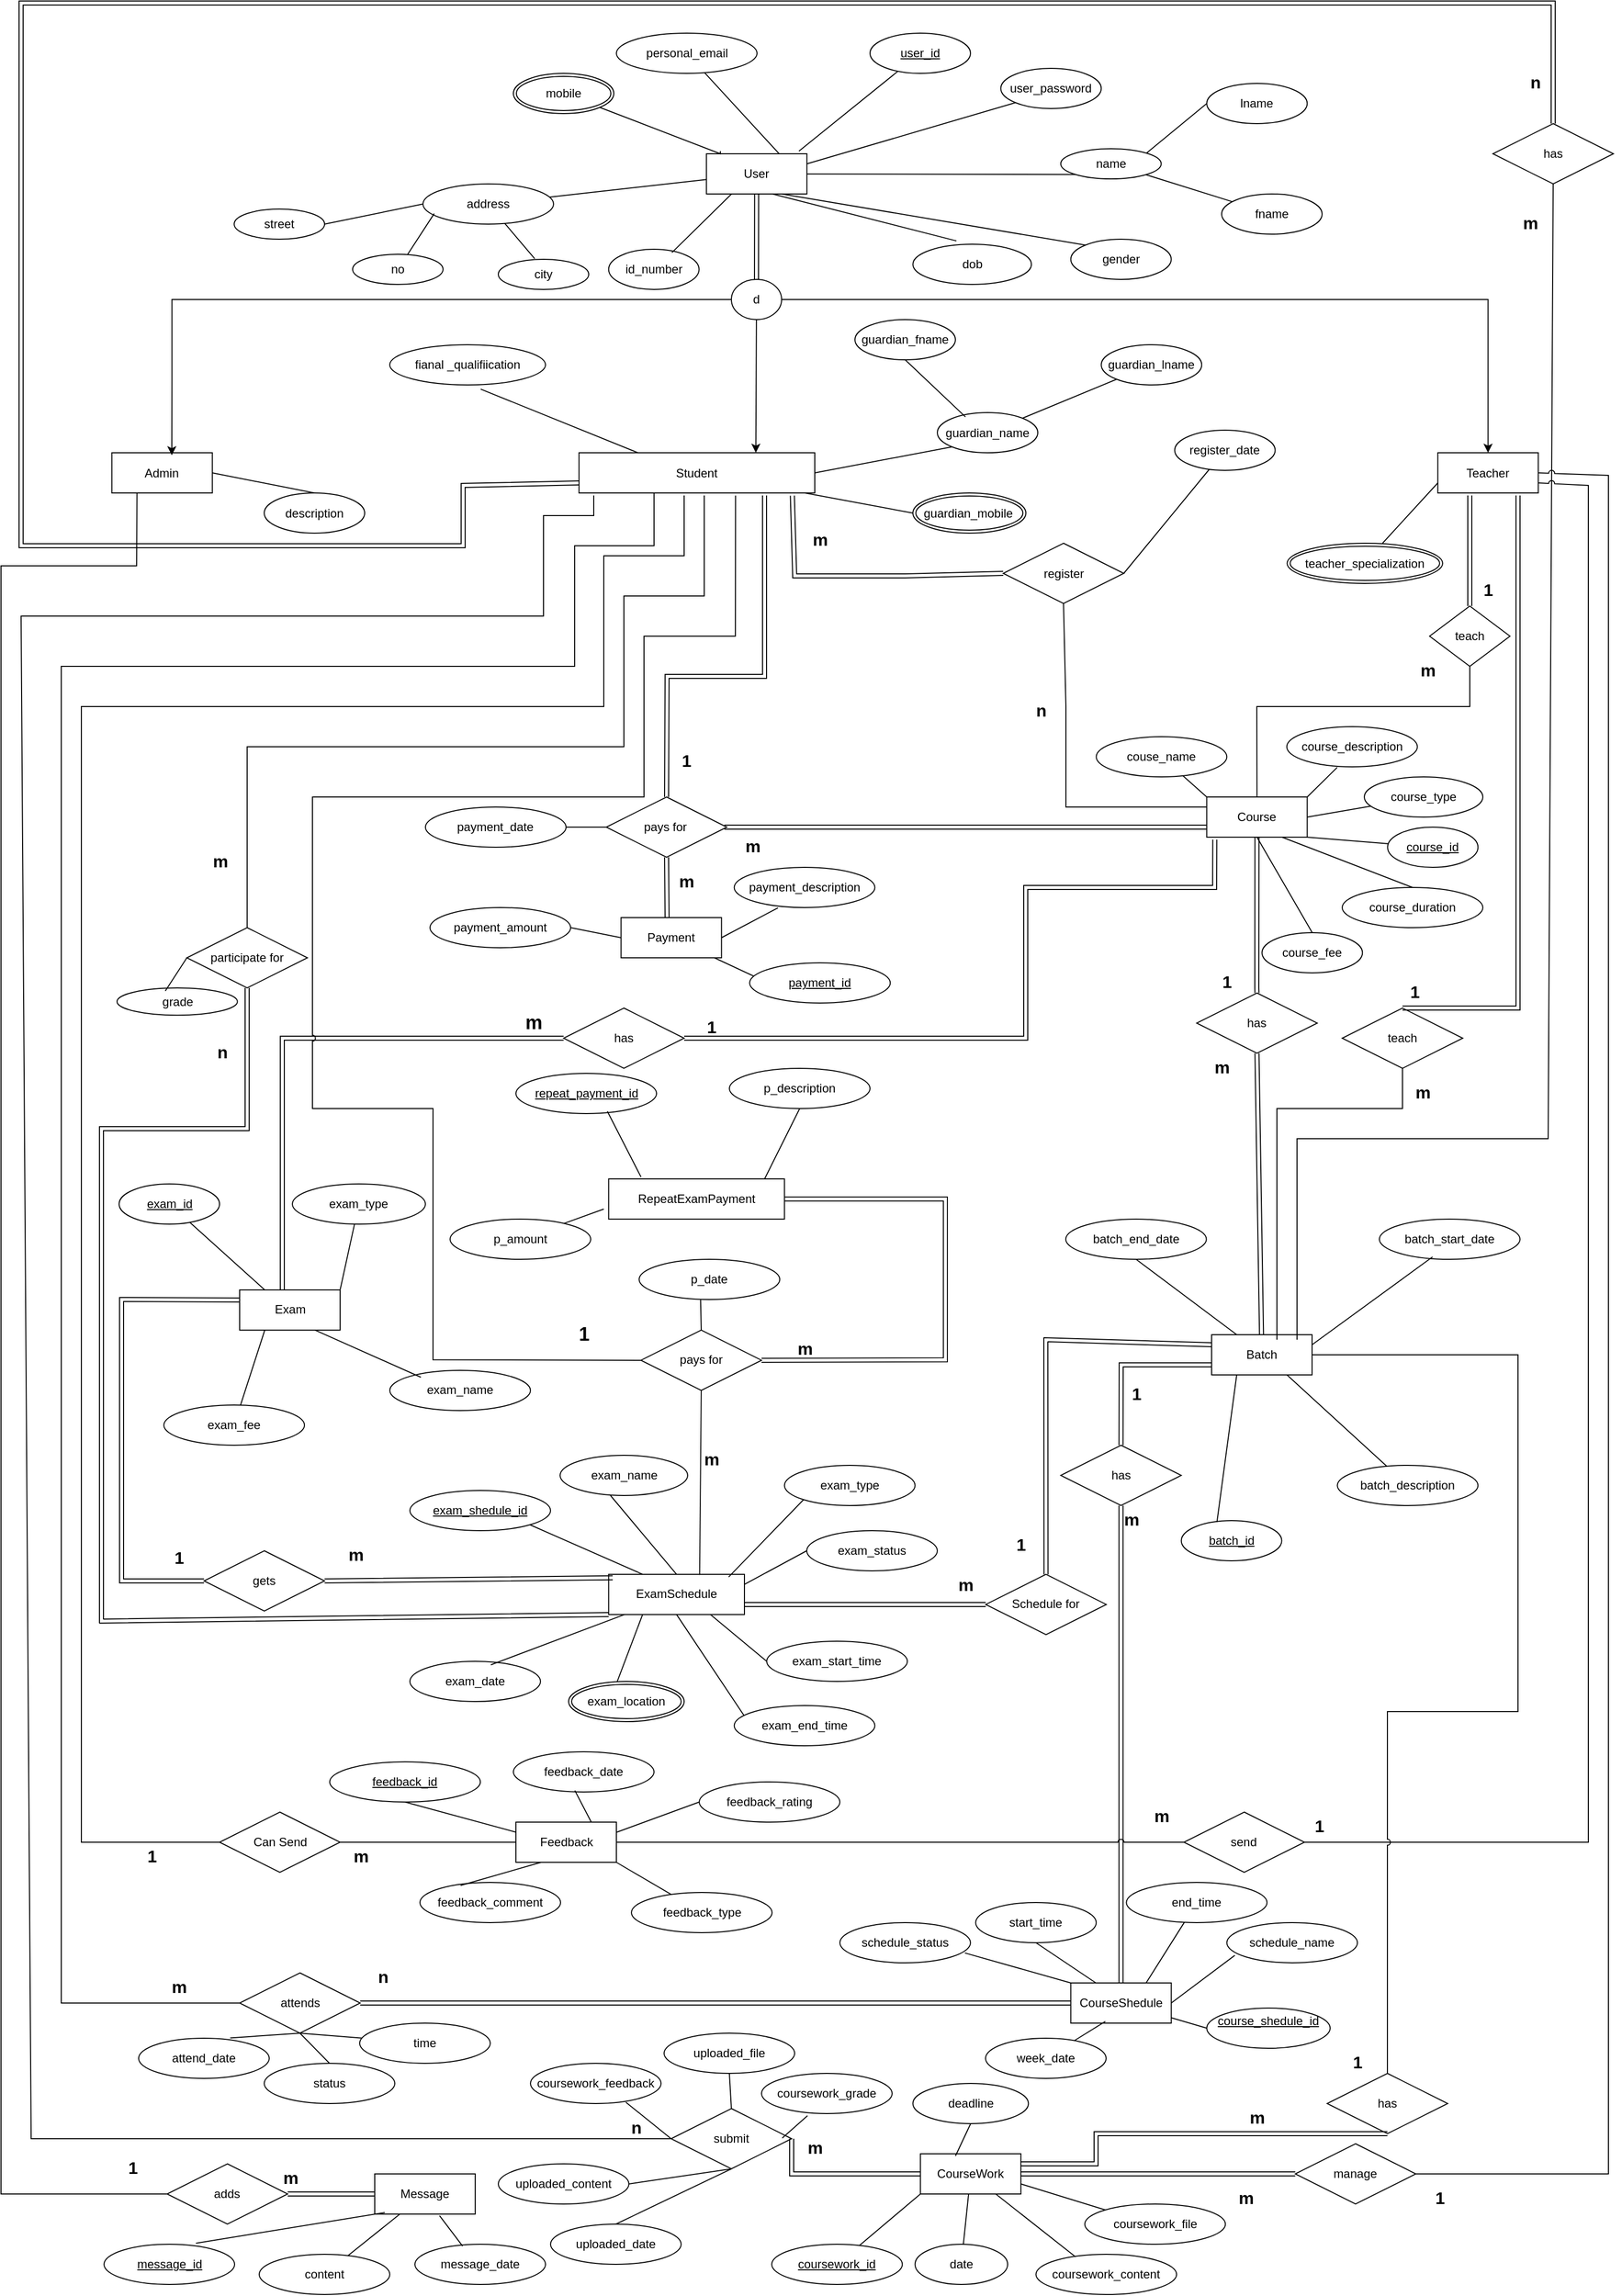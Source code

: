 <mxfile version="21.5.2" type="device">
  <diagram name="Page-1" id="e56a1550-8fbb-45ad-956c-1786394a9013">
    <mxGraphModel dx="1032" dy="561" grid="1" gridSize="10" guides="1" tooltips="1" connect="1" arrows="1" fold="1" page="1" pageScale="1" pageWidth="1654" pageHeight="1169" background="none" math="0" shadow="0">
      <root>
        <mxCell id="0" />
        <mxCell id="1" parent="0" />
        <mxCell id="UdkjZhPED4S_4okrrKyf-34" value="Course" style="whiteSpace=wrap;html=1;align=center;" parent="1" vertex="1">
          <mxGeometry x="1220.17" y="810" width="100" height="40" as="geometry" />
        </mxCell>
        <mxCell id="UdkjZhPED4S_4okrrKyf-42" value="" style="endArrow=none;html=1;rounded=0;entryX=1;entryY=1;entryDx=0;entryDy=0;" parent="1" source="UdkjZhPED4S_4okrrKyf-41" target="UdkjZhPED4S_4okrrKyf-34" edge="1">
          <mxGeometry relative="1" as="geometry">
            <mxPoint x="847.5" y="1042.87" as="sourcePoint" />
            <mxPoint x="1337.67" y="806.87" as="targetPoint" />
            <Array as="points" />
          </mxGeometry>
        </mxCell>
        <mxCell id="UdkjZhPED4S_4okrrKyf-58" value="user_password" style="ellipse;whiteSpace=wrap;html=1;align=center;" parent="1" vertex="1">
          <mxGeometry x="1015.17" y="85" width="100" height="40" as="geometry" />
        </mxCell>
        <mxCell id="UdkjZhPED4S_4okrrKyf-80" value="" style="endArrow=none;html=1;rounded=0;exitX=1;exitY=0.25;exitDx=0;exitDy=0;entryX=0;entryY=1;entryDx=0;entryDy=0;" parent="1" source="UdkjZhPED4S_4okrrKyf-79" target="UdkjZhPED4S_4okrrKyf-58" edge="1">
          <mxGeometry relative="1" as="geometry">
            <mxPoint x="905" y="184" as="sourcePoint" />
            <mxPoint x="656" y="241" as="targetPoint" />
            <Array as="points" />
          </mxGeometry>
        </mxCell>
        <mxCell id="UdkjZhPED4S_4okrrKyf-83" value="user_id" style="ellipse;whiteSpace=wrap;html=1;align=center;fontStyle=4;" parent="1" vertex="1">
          <mxGeometry x="885" y="50" width="100" height="40" as="geometry" />
        </mxCell>
        <mxCell id="UdkjZhPED4S_4okrrKyf-84" value="" style="endArrow=none;html=1;rounded=0;entryX=0.921;entryY=-0.066;entryDx=0;entryDy=0;entryPerimeter=0;" parent="1" source="UdkjZhPED4S_4okrrKyf-83" target="UdkjZhPED4S_4okrrKyf-79" edge="1">
          <mxGeometry relative="1" as="geometry">
            <mxPoint x="685" y="70" as="sourcePoint" />
            <mxPoint x="620" y="150" as="targetPoint" />
          </mxGeometry>
        </mxCell>
        <mxCell id="UdkjZhPED4S_4okrrKyf-87" value="Exam" style="whiteSpace=wrap;html=1;align=center;" parent="1" vertex="1">
          <mxGeometry x="257.54" y="1300.45" width="100" height="40" as="geometry" />
        </mxCell>
        <mxCell id="UdkjZhPED4S_4okrrKyf-117" value="" style="shape=link;html=1;rounded=0;entryX=0.5;entryY=0;entryDx=0;entryDy=0;" parent="1" source="UdkjZhPED4S_4okrrKyf-79" target="UdkjZhPED4S_4okrrKyf-91" edge="1">
          <mxGeometry relative="1" as="geometry">
            <mxPoint x="655" y="150" as="sourcePoint" />
            <mxPoint x="820" y="240" as="targetPoint" />
            <Array as="points" />
          </mxGeometry>
        </mxCell>
        <mxCell id="UdkjZhPED4S_4okrrKyf-118" value="" style="resizable=0;html=1;whiteSpace=wrap;align=right;verticalAlign=bottom;" parent="UdkjZhPED4S_4okrrKyf-117" connectable="0" vertex="1">
          <mxGeometry x="1" relative="1" as="geometry" />
        </mxCell>
        <mxCell id="UdkjZhPED4S_4okrrKyf-119" value="" style="endArrow=classic;html=1;rounded=0;entryX=0.75;entryY=0;entryDx=0;entryDy=0;" parent="1" source="UdkjZhPED4S_4okrrKyf-91" target="UdkjZhPED4S_4okrrKyf-86" edge="1">
          <mxGeometry width="50" height="50" relative="1" as="geometry">
            <mxPoint x="660" y="280" as="sourcePoint" />
            <mxPoint x="667" y="470" as="targetPoint" />
          </mxGeometry>
        </mxCell>
        <mxCell id="UdkjZhPED4S_4okrrKyf-120" value="Admin" style="whiteSpace=wrap;html=1;align=center;" parent="1" vertex="1">
          <mxGeometry x="130.34" y="467.5" width="100" height="40" as="geometry" />
        </mxCell>
        <mxCell id="UdkjZhPED4S_4okrrKyf-122" value="Teacher" style="whiteSpace=wrap;html=1;align=center;" parent="1" vertex="1">
          <mxGeometry x="1450.17" y="467.5" width="100" height="40" as="geometry" />
        </mxCell>
        <mxCell id="UdkjZhPED4S_4okrrKyf-123" value="" style="endArrow=classic;html=1;rounded=0;entryX=0.5;entryY=0;entryDx=0;entryDy=0;" parent="1" source="UdkjZhPED4S_4okrrKyf-91" target="UdkjZhPED4S_4okrrKyf-122" edge="1">
          <mxGeometry width="50" height="50" relative="1" as="geometry">
            <mxPoint x="650" y="315" as="sourcePoint" />
            <mxPoint x="1310.17" y="475" as="targetPoint" />
            <Array as="points">
              <mxPoint x="1500.17" y="315" />
            </Array>
          </mxGeometry>
        </mxCell>
        <mxCell id="UdkjZhPED4S_4okrrKyf-124" value="" style="endArrow=classic;html=1;rounded=0;" parent="1" edge="1">
          <mxGeometry width="50" height="50" relative="1" as="geometry">
            <mxPoint x="670" y="315" as="sourcePoint" />
            <mxPoint x="190" y="470" as="targetPoint" />
            <Array as="points">
              <mxPoint x="190.17" y="315" />
              <mxPoint x="190.17" y="395" />
            </Array>
          </mxGeometry>
        </mxCell>
        <mxCell id="UdkjZhPED4S_4okrrKyf-137" value="" style="endArrow=none;html=1;rounded=0;exitX=1;exitY=0.75;exitDx=0;exitDy=0;" parent="1" source="UdkjZhPED4S_4okrrKyf-79" target="UdkjZhPED4S_4okrrKyf-141" edge="1">
          <mxGeometry relative="1" as="geometry">
            <mxPoint x="592" y="369.5" as="sourcePoint" />
            <mxPoint x="527" y="417.5" as="targetPoint" />
          </mxGeometry>
        </mxCell>
        <mxCell id="UdkjZhPED4S_4okrrKyf-138" value="" style="resizable=0;html=1;whiteSpace=wrap;align=right;verticalAlign=bottom;" parent="UdkjZhPED4S_4okrrKyf-137" connectable="0" vertex="1">
          <mxGeometry x="1" relative="1" as="geometry" />
        </mxCell>
        <mxCell id="UdkjZhPED4S_4okrrKyf-141" value="personal_email" style="ellipse;whiteSpace=wrap;html=1;align=center;" parent="1" vertex="1">
          <mxGeometry x="632.54" y="50" width="140" height="40" as="geometry" />
        </mxCell>
        <mxCell id="UdkjZhPED4S_4okrrKyf-146" value="guardian_name" style="ellipse;whiteSpace=wrap;html=1;align=center;" parent="1" vertex="1">
          <mxGeometry x="952" y="427.5" width="100" height="40" as="geometry" />
        </mxCell>
        <mxCell id="UdkjZhPED4S_4okrrKyf-148" value="id_number" style="ellipse;whiteSpace=wrap;html=1;align=center;" parent="1" vertex="1">
          <mxGeometry x="624.83" y="265" width="90" height="40" as="geometry" />
        </mxCell>
        <mxCell id="UdkjZhPED4S_4okrrKyf-151" value="" style="endArrow=none;html=1;rounded=0;exitX=0.7;exitY=0.083;exitDx=0;exitDy=0;exitPerimeter=0;entryX=0.25;entryY=1;entryDx=0;entryDy=0;" parent="1" source="UdkjZhPED4S_4okrrKyf-148" target="UdkjZhPED4S_4okrrKyf-79" edge="1">
          <mxGeometry relative="1" as="geometry">
            <mxPoint x="447" y="367.5" as="sourcePoint" />
            <mxPoint x="607" y="367.5" as="targetPoint" />
          </mxGeometry>
        </mxCell>
        <mxCell id="UdkjZhPED4S_4okrrKyf-154" value="" style="endArrow=none;html=1;rounded=0;entryX=0;entryY=0.5;entryDx=0;entryDy=0;" parent="1" source="UdkjZhPED4S_4okrrKyf-86" target="TxaWYDUw6tSnyGA78lyz-3" edge="1">
          <mxGeometry relative="1" as="geometry">
            <mxPoint x="700.17" y="505" as="sourcePoint" />
            <mxPoint x="732.053" y="540.763" as="targetPoint" />
          </mxGeometry>
        </mxCell>
        <mxCell id="UdkjZhPED4S_4okrrKyf-155" value="" style="endArrow=none;html=1;rounded=0;exitX=1;exitY=0.5;exitDx=0;exitDy=0;entryX=0;entryY=1;entryDx=0;entryDy=0;" parent="1" source="UdkjZhPED4S_4okrrKyf-86" target="UdkjZhPED4S_4okrrKyf-146" edge="1">
          <mxGeometry relative="1" as="geometry">
            <mxPoint x="537.17" y="422.5" as="sourcePoint" />
            <mxPoint x="731.17" y="398" as="targetPoint" />
          </mxGeometry>
        </mxCell>
        <mxCell id="UdkjZhPED4S_4okrrKyf-162" value="lname" style="ellipse;whiteSpace=wrap;html=1;align=center;" parent="1" vertex="1">
          <mxGeometry x="1220.17" y="100" width="100" height="40" as="geometry" />
        </mxCell>
        <mxCell id="UdkjZhPED4S_4okrrKyf-163" value="" style="endArrow=none;html=1;rounded=0;exitX=1;exitY=0;exitDx=0;exitDy=0;entryX=0;entryY=0.5;entryDx=0;entryDy=0;" parent="1" source="w-RnadfowD6wGREnBTG5-8" target="UdkjZhPED4S_4okrrKyf-162" edge="1">
          <mxGeometry relative="1" as="geometry">
            <mxPoint x="1485" y="400.13" as="sourcePoint" />
            <mxPoint x="1397.069" y="378.552" as="targetPoint" />
          </mxGeometry>
        </mxCell>
        <mxCell id="UdkjZhPED4S_4okrrKyf-170" value="" style="endArrow=none;html=1;rounded=0;exitX=0;exitY=0.75;exitDx=0;exitDy=0;entryX=0.5;entryY=0;entryDx=0;entryDy=0;" parent="1" source="UdkjZhPED4S_4okrrKyf-122" edge="1">
          <mxGeometry relative="1" as="geometry">
            <mxPoint x="1290.17" y="575.13" as="sourcePoint" />
            <mxPoint x="1395.17" y="557.5" as="targetPoint" />
          </mxGeometry>
        </mxCell>
        <mxCell id="UdkjZhPED4S_4okrrKyf-172" value="has" style="shape=rhombus;perimeter=rhombusPerimeter;whiteSpace=wrap;html=1;align=center;" parent="1" vertex="1">
          <mxGeometry x="1210.17" y="1005" width="120" height="60" as="geometry" />
        </mxCell>
        <mxCell id="UdkjZhPED4S_4okrrKyf-173" value="" style="endArrow=none;html=1;rounded=0;entryX=0.5;entryY=0;entryDx=0;entryDy=0;exitX=0.5;exitY=1;exitDx=0;exitDy=0;shape=link;" parent="1" source="UdkjZhPED4S_4okrrKyf-34" target="UdkjZhPED4S_4okrrKyf-172" edge="1">
          <mxGeometry relative="1" as="geometry">
            <mxPoint x="1380" y="880" as="sourcePoint" />
            <mxPoint x="1200" y="1020" as="targetPoint" />
            <Array as="points">
              <mxPoint x="1270" y="1000" />
            </Array>
          </mxGeometry>
        </mxCell>
        <mxCell id="UdkjZhPED4S_4okrrKyf-174" value="" style="resizable=0;html=1;whiteSpace=wrap;align=right;verticalAlign=bottom;" parent="UdkjZhPED4S_4okrrKyf-173" connectable="0" vertex="1">
          <mxGeometry x="1" relative="1" as="geometry">
            <mxPoint x="105" y="170" as="offset" />
          </mxGeometry>
        </mxCell>
        <mxCell id="UdkjZhPED4S_4okrrKyf-175" value="Batch" style="whiteSpace=wrap;html=1;align=center;" parent="1" vertex="1">
          <mxGeometry x="1225" y="1345" width="100" height="40" as="geometry" />
        </mxCell>
        <mxCell id="UdkjZhPED4S_4okrrKyf-176" value="exam_id" style="ellipse;whiteSpace=wrap;html=1;align=center;fontStyle=4;" parent="1" vertex="1">
          <mxGeometry x="137.54" y="1195" width="100" height="40" as="geometry" />
        </mxCell>
        <mxCell id="UdkjZhPED4S_4okrrKyf-178" value="batch_id" style="ellipse;whiteSpace=wrap;html=1;align=center;fontStyle=4;" parent="1" vertex="1">
          <mxGeometry x="1194.83" y="1530" width="100" height="40" as="geometry" />
        </mxCell>
        <mxCell id="UdkjZhPED4S_4okrrKyf-179" value="batch_description" style="ellipse;whiteSpace=wrap;html=1;align=center;" parent="1" vertex="1">
          <mxGeometry x="1350.17" y="1475" width="140" height="40" as="geometry" />
        </mxCell>
        <mxCell id="UdkjZhPED4S_4okrrKyf-180" value="" style="endArrow=none;html=1;rounded=0;exitX=0.355;exitY=0.035;exitDx=0;exitDy=0;entryX=0.25;entryY=1;entryDx=0;entryDy=0;exitPerimeter=0;" parent="1" source="UdkjZhPED4S_4okrrKyf-178" target="UdkjZhPED4S_4okrrKyf-175" edge="1">
          <mxGeometry relative="1" as="geometry">
            <mxPoint x="720" y="740" as="sourcePoint" />
            <mxPoint x="880.0" y="740" as="targetPoint" />
          </mxGeometry>
        </mxCell>
        <mxCell id="UdkjZhPED4S_4okrrKyf-181" value="" style="endArrow=none;html=1;rounded=0;entryX=0.75;entryY=1;entryDx=0;entryDy=0;" parent="1" source="UdkjZhPED4S_4okrrKyf-179" target="UdkjZhPED4S_4okrrKyf-175" edge="1">
          <mxGeometry relative="1" as="geometry">
            <mxPoint x="680" y="1240" as="sourcePoint" />
            <mxPoint x="1300" y="1310" as="targetPoint" />
            <Array as="points" />
          </mxGeometry>
        </mxCell>
        <mxCell id="UdkjZhPED4S_4okrrKyf-185" value="" style="endArrow=none;html=1;rounded=0;entryX=0.5;entryY=1;entryDx=0;entryDy=0;shape=link;" parent="1" source="UdkjZhPED4S_4okrrKyf-175" target="UdkjZhPED4S_4okrrKyf-172" edge="1">
          <mxGeometry relative="1" as="geometry">
            <mxPoint x="750" y="1240" as="sourcePoint" />
            <mxPoint x="1020" y="1070" as="targetPoint" />
          </mxGeometry>
        </mxCell>
        <mxCell id="UdkjZhPED4S_4okrrKyf-41" value="course_id" style="ellipse;whiteSpace=wrap;html=1;align=center;fontStyle=4;" parent="1" vertex="1">
          <mxGeometry x="1400.17" y="840" width="90" height="40" as="geometry" />
        </mxCell>
        <mxCell id="UdkjZhPED4S_4okrrKyf-187" value="Payment" style="whiteSpace=wrap;html=1;align=center;" parent="1" vertex="1">
          <mxGeometry x="637.17" y="930" width="100" height="40" as="geometry" />
        </mxCell>
        <mxCell id="UdkjZhPED4S_4okrrKyf-190" value="teach" style="shape=rhombus;perimeter=rhombusPerimeter;whiteSpace=wrap;html=1;align=center;" parent="1" vertex="1">
          <mxGeometry x="1442" y="620" width="80" height="60" as="geometry" />
        </mxCell>
        <mxCell id="UdkjZhPED4S_4okrrKyf-191" value="" style="endArrow=none;html=1;rounded=0;exitX=0.5;exitY=0;exitDx=0;exitDy=0;shape=link;" parent="1" source="UdkjZhPED4S_4okrrKyf-190" edge="1">
          <mxGeometry relative="1" as="geometry">
            <mxPoint x="1500.17" y="665" as="sourcePoint" />
            <mxPoint x="1482" y="510" as="targetPoint" />
          </mxGeometry>
        </mxCell>
        <mxCell id="UdkjZhPED4S_4okrrKyf-192" value="" style="endArrow=none;html=1;rounded=0;exitX=0.5;exitY=0;exitDx=0;exitDy=0;entryX=0.5;entryY=1;entryDx=0;entryDy=0;" parent="1" source="UdkjZhPED4S_4okrrKyf-34" target="UdkjZhPED4S_4okrrKyf-190" edge="1">
          <mxGeometry relative="1" as="geometry">
            <mxPoint x="1380" y="690" as="sourcePoint" />
            <mxPoint x="1265" y="720" as="targetPoint" />
            <Array as="points">
              <mxPoint x="1270" y="720" />
              <mxPoint x="1482" y="720" />
            </Array>
          </mxGeometry>
        </mxCell>
        <mxCell id="UdkjZhPED4S_4okrrKyf-198" value="" style="endArrow=none;html=1;rounded=0;entryX=0.5;entryY=0;entryDx=0;entryDy=0;" parent="1" target="UdkjZhPED4S_4okrrKyf-199" edge="1">
          <mxGeometry relative="1" as="geometry">
            <mxPoint x="720" y="510" as="sourcePoint" />
            <mxPoint x="395" y="550" as="targetPoint" />
            <Array as="points">
              <mxPoint x="720" y="610" />
              <mxPoint x="640" y="610" />
              <mxPoint x="640" y="760" />
              <mxPoint x="265" y="760" />
            </Array>
          </mxGeometry>
        </mxCell>
        <mxCell id="UdkjZhPED4S_4okrrKyf-199" value="participate for" style="shape=rhombus;perimeter=rhombusPerimeter;whiteSpace=wrap;html=1;align=center;" parent="1" vertex="1">
          <mxGeometry x="205" y="940" width="120" height="60" as="geometry" />
        </mxCell>
        <mxCell id="UdkjZhPED4S_4okrrKyf-200" value="" style="endArrow=none;html=1;rounded=0;exitX=0.5;exitY=1;exitDx=0;exitDy=0;shape=link;entryX=0;entryY=1;entryDx=0;entryDy=0;" parent="1" source="UdkjZhPED4S_4okrrKyf-199" target="bPdjGQ_32wZ3Fuaz51Pp-27" edge="1">
          <mxGeometry relative="1" as="geometry">
            <mxPoint x="460" y="1020" as="sourcePoint" />
            <mxPoint x="550" y="1660" as="targetPoint" />
            <Array as="points">
              <mxPoint x="265" y="1140" />
              <mxPoint x="120" y="1140" />
              <mxPoint x="120" y="1630" />
            </Array>
          </mxGeometry>
        </mxCell>
        <mxCell id="UdkjZhPED4S_4okrrKyf-206" value="" style="endArrow=none;html=1;rounded=0;exitX=0.25;exitY=0;exitDx=0;exitDy=0;" parent="1" source="UdkjZhPED4S_4okrrKyf-87" target="UdkjZhPED4S_4okrrKyf-176" edge="1">
          <mxGeometry relative="1" as="geometry">
            <mxPoint x="460" y="1020" as="sourcePoint" />
            <mxPoint x="620" y="1020" as="targetPoint" />
          </mxGeometry>
        </mxCell>
        <mxCell id="UdkjZhPED4S_4okrrKyf-207" value="" style="endArrow=none;html=1;rounded=0;entryX=0.5;entryY=0;entryDx=0;entryDy=0;shape=link;" parent="1" target="UdkjZhPED4S_4okrrKyf-208" edge="1">
          <mxGeometry relative="1" as="geometry">
            <mxPoint x="780" y="510" as="sourcePoint" />
            <mxPoint x="730" y="840" as="targetPoint" />
            <Array as="points">
              <mxPoint x="780" y="690" />
              <mxPoint x="683" y="690" />
            </Array>
          </mxGeometry>
        </mxCell>
        <mxCell id="UdkjZhPED4S_4okrrKyf-208" value="pays for&amp;nbsp;" style="shape=rhombus;perimeter=rhombusPerimeter;whiteSpace=wrap;html=1;align=center;" parent="1" vertex="1">
          <mxGeometry x="622.5" y="810" width="120" height="60" as="geometry" />
        </mxCell>
        <mxCell id="UdkjZhPED4S_4okrrKyf-212" value="exam_name" style="ellipse;whiteSpace=wrap;html=1;align=center;" parent="1" vertex="1">
          <mxGeometry x="407" y="1380.45" width="140" height="40" as="geometry" />
        </mxCell>
        <mxCell id="UdkjZhPED4S_4okrrKyf-213" value="exam_date" style="ellipse;whiteSpace=wrap;html=1;align=center;" parent="1" vertex="1">
          <mxGeometry x="427" y="1670" width="130" height="40" as="geometry" />
        </mxCell>
        <mxCell id="UdkjZhPED4S_4okrrKyf-214" value="exam_start_time" style="ellipse;whiteSpace=wrap;html=1;align=center;" parent="1" vertex="1">
          <mxGeometry x="782.17" y="1650" width="140" height="40" as="geometry" />
        </mxCell>
        <mxCell id="UdkjZhPED4S_4okrrKyf-217" value="" style="endArrow=none;html=1;rounded=0;exitX=0.221;exitY=0.173;exitDx=0;exitDy=0;entryX=0.75;entryY=1;entryDx=0;entryDy=0;exitPerimeter=0;" parent="1" source="UdkjZhPED4S_4okrrKyf-212" target="UdkjZhPED4S_4okrrKyf-87" edge="1">
          <mxGeometry relative="1" as="geometry">
            <mxPoint x="50" y="1130" as="sourcePoint" />
            <mxPoint x="87" y="1191" as="targetPoint" />
          </mxGeometry>
        </mxCell>
        <mxCell id="UdkjZhPED4S_4okrrKyf-218" value="" style="endArrow=none;html=1;rounded=0;entryX=0.75;entryY=1;entryDx=0;entryDy=0;exitX=0;exitY=0.5;exitDx=0;exitDy=0;" parent="1" source="UdkjZhPED4S_4okrrKyf-214" target="bPdjGQ_32wZ3Fuaz51Pp-27" edge="1">
          <mxGeometry relative="1" as="geometry">
            <mxPoint x="249.83" y="1260.45" as="sourcePoint" />
            <mxPoint x="159.83" y="1260.45" as="targetPoint" />
          </mxGeometry>
        </mxCell>
        <mxCell id="UdkjZhPED4S_4okrrKyf-219" value="" style="endArrow=none;html=1;rounded=0;entryX=0.137;entryY=0.975;entryDx=0;entryDy=0;exitX=0.62;exitY=0.087;exitDx=0;exitDy=0;exitPerimeter=0;entryPerimeter=0;" parent="1" source="UdkjZhPED4S_4okrrKyf-213" target="bPdjGQ_32wZ3Fuaz51Pp-27" edge="1">
          <mxGeometry relative="1" as="geometry">
            <mxPoint x="208.83" y="1303.45" as="sourcePoint" />
            <mxPoint x="159.83" y="1290.45" as="targetPoint" />
          </mxGeometry>
        </mxCell>
        <mxCell id="UdkjZhPED4S_4okrrKyf-220" value="CourseShedule" style="whiteSpace=wrap;html=1;align=center;" parent="1" vertex="1">
          <mxGeometry x="1084.83" y="1990" width="100" height="40" as="geometry" />
        </mxCell>
        <mxCell id="UdkjZhPED4S_4okrrKyf-222" value="has" style="shape=rhombus;perimeter=rhombusPerimeter;whiteSpace=wrap;html=1;align=center;" parent="1" vertex="1">
          <mxGeometry x="1074.83" y="1455" width="120" height="60" as="geometry" />
        </mxCell>
        <mxCell id="UdkjZhPED4S_4okrrKyf-224" value="" style="endArrow=none;html=1;rounded=0;exitX=0.25;exitY=1;exitDx=0;exitDy=0;entryX=0.414;entryY=0.053;entryDx=0;entryDy=0;entryPerimeter=0;" parent="1" source="bPdjGQ_32wZ3Fuaz51Pp-27" target="ghqXPNyZ9U7g0pVwa6VU-58" edge="1">
          <mxGeometry relative="1" as="geometry">
            <mxPoint x="449.83" y="1230.45" as="sourcePoint" />
            <mxPoint x="530" y="1714" as="targetPoint" />
          </mxGeometry>
        </mxCell>
        <mxCell id="UdkjZhPED4S_4okrrKyf-227" value="" style="endArrow=none;html=1;rounded=0;shape=link;entryX=0.5;entryY=0;entryDx=0;entryDy=0;exitX=0;exitY=0.75;exitDx=0;exitDy=0;" parent="1" source="UdkjZhPED4S_4okrrKyf-175" target="UdkjZhPED4S_4okrrKyf-222" edge="1">
          <mxGeometry relative="1" as="geometry">
            <mxPoint x="1270" y="1300" as="sourcePoint" />
            <mxPoint x="1320" y="1230" as="targetPoint" />
            <Array as="points">
              <mxPoint x="1135" y="1375" />
            </Array>
          </mxGeometry>
        </mxCell>
        <mxCell id="UdkjZhPED4S_4okrrKyf-228" value="" style="endArrow=none;html=1;rounded=0;exitX=0.5;exitY=1;exitDx=0;exitDy=0;shape=link;entryX=0.5;entryY=0;entryDx=0;entryDy=0;" parent="1" source="UdkjZhPED4S_4okrrKyf-222" target="UdkjZhPED4S_4okrrKyf-220" edge="1">
          <mxGeometry relative="1" as="geometry">
            <mxPoint x="699.83" y="1110.45" as="sourcePoint" />
            <mxPoint x="1120" y="2000" as="targetPoint" />
          </mxGeometry>
        </mxCell>
        <mxCell id="UdkjZhPED4S_4okrrKyf-235" value="exam_end_time" style="ellipse;whiteSpace=wrap;html=1;align=center;" parent="1" vertex="1">
          <mxGeometry x="749.83" y="1714" width="140" height="40" as="geometry" />
        </mxCell>
        <mxCell id="UdkjZhPED4S_4okrrKyf-236" value="" style="endArrow=none;html=1;rounded=0;entryX=0.5;entryY=1;entryDx=0;entryDy=0;exitX=0.07;exitY=0.25;exitDx=0;exitDy=0;exitPerimeter=0;" parent="1" source="UdkjZhPED4S_4okrrKyf-235" target="bPdjGQ_32wZ3Fuaz51Pp-27" edge="1">
          <mxGeometry relative="1" as="geometry">
            <mxPoint x="259.83" y="1270.45" as="sourcePoint" />
            <mxPoint x="159.83" y="1270.45" as="targetPoint" />
          </mxGeometry>
        </mxCell>
        <mxCell id="UdkjZhPED4S_4okrrKyf-237" value="" style="endArrow=none;html=1;rounded=0;entryX=0;entryY=0.5;entryDx=0;entryDy=0;" parent="1" target="UdkjZhPED4S_4okrrKyf-238" edge="1">
          <mxGeometry relative="1" as="geometry">
            <mxPoint x="670" y="500" as="sourcePoint" />
            <mxPoint x="620" y="1460" as="targetPoint" />
            <Array as="points">
              <mxPoint x="670" y="560" />
              <mxPoint x="591" y="560" />
              <mxPoint x="591" y="680" />
              <mxPoint x="80" y="680" />
              <mxPoint x="80" y="2010" />
            </Array>
          </mxGeometry>
        </mxCell>
        <mxCell id="UdkjZhPED4S_4okrrKyf-238" value="attends" style="shape=rhombus;perimeter=rhombusPerimeter;whiteSpace=wrap;html=1;align=center;" parent="1" vertex="1">
          <mxGeometry x="257.54" y="1980" width="120" height="60" as="geometry" />
        </mxCell>
        <mxCell id="UdkjZhPED4S_4okrrKyf-239" value="" style="endArrow=none;html=1;rounded=0;exitX=1;exitY=0.5;exitDx=0;exitDy=0;entryX=0;entryY=0.5;entryDx=0;entryDy=0;shape=link;" parent="1" source="UdkjZhPED4S_4okrrKyf-238" target="UdkjZhPED4S_4okrrKyf-220" edge="1">
          <mxGeometry relative="1" as="geometry">
            <mxPoint x="449.83" y="1520.45" as="sourcePoint" />
            <mxPoint x="450" y="2000" as="targetPoint" />
          </mxGeometry>
        </mxCell>
        <mxCell id="UdkjZhPED4S_4okrrKyf-250" value="couse_name" style="ellipse;whiteSpace=wrap;html=1;align=center;" parent="1" vertex="1">
          <mxGeometry x="1110.17" y="750" width="130" height="40" as="geometry" />
        </mxCell>
        <mxCell id="UdkjZhPED4S_4okrrKyf-251" value="course_description" style="ellipse;whiteSpace=wrap;html=1;align=center;" parent="1" vertex="1">
          <mxGeometry x="1299.83" y="740" width="130" height="40" as="geometry" />
        </mxCell>
        <mxCell id="UdkjZhPED4S_4okrrKyf-254" value="" style="endArrow=none;html=1;rounded=0;exitX=1;exitY=0;exitDx=0;exitDy=0;entryX=0.386;entryY=1.014;entryDx=0;entryDy=0;entryPerimeter=0;" parent="1" source="UdkjZhPED4S_4okrrKyf-34" target="UdkjZhPED4S_4okrrKyf-251" edge="1">
          <mxGeometry relative="1" as="geometry">
            <mxPoint x="1317.5" y="892.87" as="sourcePoint" />
            <mxPoint x="1496.5" y="975.87" as="targetPoint" />
          </mxGeometry>
        </mxCell>
        <mxCell id="UdkjZhPED4S_4okrrKyf-255" value="" style="endArrow=none;html=1;rounded=0;exitX=0;exitY=0;exitDx=0;exitDy=0;" parent="1" source="UdkjZhPED4S_4okrrKyf-34" target="UdkjZhPED4S_4okrrKyf-250" edge="1">
          <mxGeometry relative="1" as="geometry">
            <mxPoint x="1317.5" y="882.87" as="sourcePoint" />
            <mxPoint x="1210" y="770" as="targetPoint" />
          </mxGeometry>
        </mxCell>
        <mxCell id="m46-IYd60HSILahUizfW-3" value="" style="endArrow=none;html=1;rounded=0;exitX=0.435;exitY=0.993;exitDx=0;exitDy=0;exitPerimeter=0;" parent="1" source="m46-IYd60HSILahUizfW-7" target="UdkjZhPED4S_4okrrKyf-187" edge="1">
          <mxGeometry relative="1" as="geometry">
            <mxPoint x="591.83" y="1069" as="sourcePoint" />
            <mxPoint x="535.83" y="1235" as="targetPoint" />
          </mxGeometry>
        </mxCell>
        <mxCell id="m46-IYd60HSILahUizfW-5" value="course_duration" style="ellipse;whiteSpace=wrap;html=1;align=center;" parent="1" vertex="1">
          <mxGeometry x="1355" y="900" width="140" height="40" as="geometry" />
        </mxCell>
        <mxCell id="m46-IYd60HSILahUizfW-6" value="" style="endArrow=none;html=1;rounded=0;exitX=0.5;exitY=0;exitDx=0;exitDy=0;entryX=0.75;entryY=1;entryDx=0;entryDy=0;" parent="1" source="m46-IYd60HSILahUizfW-5" target="UdkjZhPED4S_4okrrKyf-34" edge="1">
          <mxGeometry relative="1" as="geometry">
            <mxPoint x="645" y="1140" as="sourcePoint" />
            <mxPoint x="760" y="1260" as="targetPoint" />
          </mxGeometry>
        </mxCell>
        <mxCell id="m46-IYd60HSILahUizfW-7" value="payment_id" style="ellipse;whiteSpace=wrap;html=1;align=center;fontStyle=4" parent="1" vertex="1">
          <mxGeometry x="765.17" y="975" width="140" height="40" as="geometry" />
        </mxCell>
        <mxCell id="m46-IYd60HSILahUizfW-26" value="&lt;u&gt;course_shedule_id&lt;br&gt;&lt;br&gt;&lt;/u&gt;" style="ellipse;whiteSpace=wrap;html=1;" parent="1" vertex="1">
          <mxGeometry x="1220.17" y="2015" width="122.83" height="40" as="geometry" />
        </mxCell>
        <mxCell id="m46-IYd60HSILahUizfW-27" value="" style="endArrow=none;html=1;rounded=0;entryX=0;entryY=0.5;entryDx=0;entryDy=0;" parent="1" source="UdkjZhPED4S_4okrrKyf-220" target="m46-IYd60HSILahUizfW-26" edge="1">
          <mxGeometry width="50" height="50" relative="1" as="geometry">
            <mxPoint x="1210.17" y="2292" as="sourcePoint" />
            <mxPoint x="1260.17" y="2242" as="targetPoint" />
          </mxGeometry>
        </mxCell>
        <mxCell id="m46-IYd60HSILahUizfW-36" value="has" style="shape=rhombus;perimeter=rhombusPerimeter;whiteSpace=wrap;html=1;align=center;" parent="1" vertex="1">
          <mxGeometry x="580.0" y="1020" width="120" height="60" as="geometry" />
        </mxCell>
        <mxCell id="m46-IYd60HSILahUizfW-39" value="grade" style="ellipse;whiteSpace=wrap;html=1;align=center;" parent="1" vertex="1">
          <mxGeometry x="135.51" y="1000" width="119.83" height="27.13" as="geometry" />
        </mxCell>
        <mxCell id="m46-IYd60HSILahUizfW-44" value="" style="endArrow=none;html=1;rounded=0;shape=link;entryX=0;entryY=0.5;entryDx=0;entryDy=0;" parent="1" target="m46-IYd60HSILahUizfW-36" edge="1">
          <mxGeometry width="50" height="50" relative="1" as="geometry">
            <mxPoint x="300" y="1300" as="sourcePoint" />
            <mxPoint x="777" y="892.87" as="targetPoint" />
            <Array as="points">
              <mxPoint x="300" y="1050" />
              <mxPoint x="480" y="1050" />
            </Array>
          </mxGeometry>
        </mxCell>
        <mxCell id="m46-IYd60HSILahUizfW-46" value="" style="endArrow=none;html=1;rounded=0;exitX=1;exitY=0.5;exitDx=0;exitDy=0;shape=link;entryX=0.08;entryY=1.06;entryDx=0;entryDy=0;entryPerimeter=0;" parent="1" source="m46-IYd60HSILahUizfW-36" target="UdkjZhPED4S_4okrrKyf-34" edge="1">
          <mxGeometry relative="1" as="geometry">
            <mxPoint x="670" y="1210" as="sourcePoint" />
            <mxPoint x="1280" y="900" as="targetPoint" />
            <Array as="points">
              <mxPoint x="1040" y="1050" />
              <mxPoint x="1040" y="900" />
              <mxPoint x="1228" y="900" />
            </Array>
          </mxGeometry>
        </mxCell>
        <mxCell id="m46-IYd60HSILahUizfW-47" value="" style="resizable=0;html=1;whiteSpace=wrap;align=right;verticalAlign=bottom;" parent="m46-IYd60HSILahUizfW-46" connectable="0" vertex="1">
          <mxGeometry x="1" relative="1" as="geometry" />
        </mxCell>
        <mxCell id="m46-IYd60HSILahUizfW-48" style="edgeStyle=orthogonalEdgeStyle;rounded=0;orthogonalLoop=1;jettySize=auto;html=1;exitX=0.5;exitY=1;exitDx=0;exitDy=0;" parent="1" source="UdkjZhPED4S_4okrrKyf-34" target="UdkjZhPED4S_4okrrKyf-34" edge="1">
          <mxGeometry relative="1" as="geometry" />
        </mxCell>
        <mxCell id="m46-IYd60HSILahUizfW-68" value="&lt;font style=&quot;font-size: 17px;&quot;&gt;&lt;b&gt;m&lt;/b&gt;&lt;/font&gt;" style="text;html=1;align=center;verticalAlign=middle;resizable=0;points=[];autosize=1;strokeColor=none;fillColor=none;" parent="1" vertex="1">
          <mxGeometry x="707" y="1455" width="40" height="30" as="geometry" />
        </mxCell>
        <mxCell id="m46-IYd60HSILahUizfW-74" value="&lt;b style=&quot;&quot;&gt;&lt;font style=&quot;font-size: 19px;&quot;&gt;1&lt;/font&gt;&lt;/b&gt;" style="text;html=1;align=center;verticalAlign=middle;resizable=0;points=[];autosize=1;strokeColor=none;fillColor=none;fontSize=17;" parent="1" vertex="1">
          <mxGeometry x="585" y="1325" width="30" height="40" as="geometry" />
        </mxCell>
        <mxCell id="m46-IYd60HSILahUizfW-76" value="1" style="text;html=1;align=center;verticalAlign=middle;resizable=0;points=[];autosize=1;strokeColor=none;fillColor=none;fontSize=17;fontStyle=1" parent="1" vertex="1">
          <mxGeometry x="1134.83" y="1390.45" width="30" height="30" as="geometry" />
        </mxCell>
        <mxCell id="m46-IYd60HSILahUizfW-78" value="1" style="text;html=1;align=center;verticalAlign=middle;resizable=0;points=[];autosize=1;strokeColor=none;fillColor=none;fontSize=17;fontStyle=1" parent="1" vertex="1">
          <mxGeometry x="1020.17" y="1540" width="30" height="30" as="geometry" />
        </mxCell>
        <mxCell id="m46-IYd60HSILahUizfW-83" value="week_date" style="ellipse;whiteSpace=wrap;html=1;" parent="1" vertex="1">
          <mxGeometry x="1000" y="2044.99" width="120" height="40" as="geometry" />
        </mxCell>
        <mxCell id="m46-IYd60HSILahUizfW-84" value="start_time" style="ellipse;whiteSpace=wrap;html=1;" parent="1" vertex="1">
          <mxGeometry x="990.17" y="1910" width="120" height="40" as="geometry" />
        </mxCell>
        <mxCell id="m46-IYd60HSILahUizfW-85" value="end_time" style="ellipse;whiteSpace=wrap;html=1;" parent="1" vertex="1">
          <mxGeometry x="1140.17" y="1890" width="140" height="40" as="geometry" />
        </mxCell>
        <mxCell id="zwFhHf1UqDIjWcC-QOfT-5" value="&lt;font style=&quot;font-size: 17px;&quot;&gt;1&lt;/font&gt;" style="text;html=1;align=center;verticalAlign=middle;resizable=0;points=[];autosize=1;strokeColor=none;fillColor=none;fontStyle=1" parent="1" vertex="1">
          <mxGeometry x="1485.17" y="590" width="30" height="30" as="geometry" />
        </mxCell>
        <mxCell id="zwFhHf1UqDIjWcC-QOfT-6" value="&lt;font style=&quot;font-size: 17px;&quot;&gt;m&lt;/font&gt;" style="text;html=1;align=center;verticalAlign=middle;resizable=0;points=[];autosize=1;strokeColor=none;fillColor=none;fontStyle=1" parent="1" vertex="1">
          <mxGeometry x="1420" y="670" width="40" height="30" as="geometry" />
        </mxCell>
        <mxCell id="zwFhHf1UqDIjWcC-QOfT-7" value="&lt;font style=&quot;font-size: 17px;&quot;&gt;1&lt;/font&gt;" style="text;html=1;align=center;verticalAlign=middle;resizable=0;points=[];autosize=1;strokeColor=none;fillColor=none;fontStyle=1" parent="1" vertex="1">
          <mxGeometry x="1225" y="980" width="30" height="30" as="geometry" />
        </mxCell>
        <mxCell id="zwFhHf1UqDIjWcC-QOfT-8" value="&lt;font style=&quot;font-size: 17px;&quot;&gt;m&lt;/font&gt;" style="text;html=1;align=center;verticalAlign=middle;resizable=0;points=[];autosize=1;strokeColor=none;fillColor=none;fontStyle=1" parent="1" vertex="1">
          <mxGeometry x="1215.17" y="1065" width="40" height="30" as="geometry" />
        </mxCell>
        <mxCell id="zwFhHf1UqDIjWcC-QOfT-10" value="time" style="ellipse;whiteSpace=wrap;html=1;align=center;" parent="1" vertex="1">
          <mxGeometry x="377" y="2030" width="130" height="40" as="geometry" />
        </mxCell>
        <mxCell id="zwFhHf1UqDIjWcC-QOfT-11" value="attend_date" style="ellipse;whiteSpace=wrap;html=1;align=center;" parent="1" vertex="1">
          <mxGeometry x="157.0" y="2044.99" width="130" height="40" as="geometry" />
        </mxCell>
        <mxCell id="zwFhHf1UqDIjWcC-QOfT-14" value="" style="endArrow=none;html=1;rounded=0;exitX=0.701;exitY=-0.007;exitDx=0;exitDy=0;exitPerimeter=0;entryX=0.5;entryY=1;entryDx=0;entryDy=0;" parent="1" source="zwFhHf1UqDIjWcC-QOfT-11" target="UdkjZhPED4S_4okrrKyf-238" edge="1">
          <mxGeometry width="50" height="50" relative="1" as="geometry">
            <mxPoint x="619.66" y="1920" as="sourcePoint" />
            <mxPoint x="669.66" y="1870" as="targetPoint" />
          </mxGeometry>
        </mxCell>
        <mxCell id="zwFhHf1UqDIjWcC-QOfT-15" value="" style="endArrow=none;html=1;rounded=0;exitX=0.5;exitY=1;exitDx=0;exitDy=0;" parent="1" source="UdkjZhPED4S_4okrrKyf-238" target="zwFhHf1UqDIjWcC-QOfT-10" edge="1">
          <mxGeometry width="50" height="50" relative="1" as="geometry">
            <mxPoint x="619.66" y="1920" as="sourcePoint" />
            <mxPoint x="669.66" y="1870" as="targetPoint" />
          </mxGeometry>
        </mxCell>
        <mxCell id="zwFhHf1UqDIjWcC-QOfT-16" value="" style="endArrow=none;html=1;rounded=0;exitX=0.75;exitY=0;exitDx=0;exitDy=0;" parent="1" source="UdkjZhPED4S_4okrrKyf-220" target="m46-IYd60HSILahUizfW-85" edge="1">
          <mxGeometry width="50" height="50" relative="1" as="geometry">
            <mxPoint x="1170.17" y="1912" as="sourcePoint" />
            <mxPoint x="1220.17" y="1862" as="targetPoint" />
          </mxGeometry>
        </mxCell>
        <mxCell id="zwFhHf1UqDIjWcC-QOfT-17" value="" style="endArrow=none;html=1;rounded=0;exitX=0.5;exitY=1;exitDx=0;exitDy=0;entryX=0.25;entryY=0;entryDx=0;entryDy=0;" parent="1" source="m46-IYd60HSILahUizfW-84" target="UdkjZhPED4S_4okrrKyf-220" edge="1">
          <mxGeometry width="50" height="50" relative="1" as="geometry">
            <mxPoint x="1170.17" y="1912" as="sourcePoint" />
            <mxPoint x="1220.17" y="1862" as="targetPoint" />
          </mxGeometry>
        </mxCell>
        <mxCell id="zwFhHf1UqDIjWcC-QOfT-18" value="" style="endArrow=none;html=1;rounded=0;entryX=0.344;entryY=0.957;entryDx=0;entryDy=0;entryPerimeter=0;" parent="1" source="m46-IYd60HSILahUizfW-83" target="UdkjZhPED4S_4okrrKyf-220" edge="1">
          <mxGeometry width="50" height="50" relative="1" as="geometry">
            <mxPoint x="1000.17" y="2142" as="sourcePoint" />
            <mxPoint x="1220.17" y="1862" as="targetPoint" />
          </mxGeometry>
        </mxCell>
        <mxCell id="CV3Gjt5NdCmsNTR0PnVh-3" value="register" style="shape=rhombus;perimeter=rhombusPerimeter;whiteSpace=wrap;html=1;align=center;" parent="1" vertex="1">
          <mxGeometry x="1017.59" y="557.5" width="120" height="60" as="geometry" />
        </mxCell>
        <mxCell id="CV3Gjt5NdCmsNTR0PnVh-4" value="" style="endArrow=none;html=1;rounded=0;entryX=0;entryY=0.5;entryDx=0;entryDy=0;shape=link;exitX=0.905;exitY=1.067;exitDx=0;exitDy=0;exitPerimeter=0;" parent="1" source="UdkjZhPED4S_4okrrKyf-86" target="CV3Gjt5NdCmsNTR0PnVh-3" edge="1">
          <mxGeometry width="50" height="50" relative="1" as="geometry">
            <mxPoint x="700" y="510" as="sourcePoint" />
            <mxPoint x="748.17" y="645" as="targetPoint" />
            <Array as="points">
              <mxPoint x="810" y="590" />
              <mxPoint x="920" y="590" />
            </Array>
          </mxGeometry>
        </mxCell>
        <mxCell id="CV3Gjt5NdCmsNTR0PnVh-5" value="" style="endArrow=none;html=1;rounded=0;exitX=0.5;exitY=1;exitDx=0;exitDy=0;entryX=0;entryY=0.25;entryDx=0;entryDy=0;" parent="1" source="CV3Gjt5NdCmsNTR0PnVh-3" target="UdkjZhPED4S_4okrrKyf-34" edge="1">
          <mxGeometry width="50" height="50" relative="1" as="geometry">
            <mxPoint x="1040" y="620" as="sourcePoint" />
            <mxPoint x="1290" y="853" as="targetPoint" />
            <Array as="points">
              <mxPoint x="1080" y="720" />
              <mxPoint x="1080" y="820" />
            </Array>
          </mxGeometry>
        </mxCell>
        <mxCell id="CV3Gjt5NdCmsNTR0PnVh-8" value="&lt;font style=&quot;font-size: 17px;&quot;&gt;1&lt;/font&gt;" style="text;html=1;align=center;verticalAlign=middle;resizable=0;points=[];autosize=1;strokeColor=none;fillColor=none;fontStyle=1" parent="1" vertex="1">
          <mxGeometry x="687.17" y="760" width="30" height="30" as="geometry" />
        </mxCell>
        <mxCell id="CV3Gjt5NdCmsNTR0PnVh-9" value="&lt;font style=&quot;font-size: 17px;&quot;&gt;m&lt;/font&gt;" style="text;html=1;align=center;verticalAlign=middle;resizable=0;points=[];autosize=1;strokeColor=none;fillColor=none;fontStyle=1" parent="1" vertex="1">
          <mxGeometry x="217.54" y="860" width="40" height="30" as="geometry" />
        </mxCell>
        <mxCell id="CV3Gjt5NdCmsNTR0PnVh-10" value="&lt;font style=&quot;font-size: 17px;&quot;&gt;m&lt;/font&gt;" style="text;html=1;align=center;verticalAlign=middle;resizable=0;points=[];autosize=1;strokeColor=none;fillColor=none;fontStyle=1" parent="1" vertex="1">
          <mxGeometry x="177.09" y="1980" width="40" height="30" as="geometry" />
        </mxCell>
        <mxCell id="CV3Gjt5NdCmsNTR0PnVh-11" value="&lt;font style=&quot;font-size: 17px;&quot;&gt;n&lt;/font&gt;" style="text;html=1;align=center;verticalAlign=middle;resizable=0;points=[];autosize=1;strokeColor=none;fillColor=none;fontStyle=1" parent="1" vertex="1">
          <mxGeometry x="225.34" y="1050" width="30" height="30" as="geometry" />
        </mxCell>
        <mxCell id="CV3Gjt5NdCmsNTR0PnVh-12" value="&lt;font style=&quot;font-size: 17px;&quot;&gt;&lt;b&gt;n&lt;/b&gt;&lt;/font&gt;" style="text;html=1;align=center;verticalAlign=middle;resizable=0;points=[];autosize=1;strokeColor=none;fillColor=none;" parent="1" vertex="1">
          <mxGeometry x="385" y="1970" width="30" height="30" as="geometry" />
        </mxCell>
        <mxCell id="bPdjGQ_32wZ3Fuaz51Pp-6" value="" style="endArrow=none;html=1;rounded=0;exitX=0;exitY=0.5;exitDx=0;exitDy=0;entryX=0.401;entryY=0.111;entryDx=0;entryDy=0;entryPerimeter=0;" parent="1" source="UdkjZhPED4S_4okrrKyf-199" target="m46-IYd60HSILahUizfW-39" edge="1">
          <mxGeometry width="50" height="50" relative="1" as="geometry">
            <mxPoint x="400" y="800" as="sourcePoint" />
            <mxPoint x="450" y="750" as="targetPoint" />
          </mxGeometry>
        </mxCell>
        <mxCell id="bPdjGQ_32wZ3Fuaz51Pp-12" value="" style="resizable=0;html=1;whiteSpace=wrap;align=right;verticalAlign=bottom;" parent="1" connectable="0" vertex="1">
          <mxGeometry x="1632" y="2044.987" as="geometry" />
        </mxCell>
        <mxCell id="bPdjGQ_32wZ3Fuaz51Pp-27" value="ExamSchedule" style="whiteSpace=wrap;html=1;align=center;" parent="1" vertex="1">
          <mxGeometry x="624.83" y="1583.45" width="135.17" height="40" as="geometry" />
        </mxCell>
        <mxCell id="bPdjGQ_32wZ3Fuaz51Pp-28" value="exam_name" style="ellipse;whiteSpace=wrap;html=1;align=center;" parent="1" vertex="1">
          <mxGeometry x="576.5" y="1465" width="127" height="40" as="geometry" />
        </mxCell>
        <mxCell id="bPdjGQ_32wZ3Fuaz51Pp-29" value="exam_shedule_id" style="ellipse;whiteSpace=wrap;html=1;align=center;fontStyle=4" parent="1" vertex="1">
          <mxGeometry x="427" y="1500" width="140" height="40" as="geometry" />
        </mxCell>
        <mxCell id="bPdjGQ_32wZ3Fuaz51Pp-33" value="" style="endArrow=none;html=1;rounded=0;shape=link;exitX=0;exitY=0.25;exitDx=0;exitDy=0;entryX=0;entryY=0.5;entryDx=0;entryDy=0;" parent="1" source="UdkjZhPED4S_4okrrKyf-87" target="bPdjGQ_32wZ3Fuaz51Pp-34" edge="1">
          <mxGeometry relative="1" as="geometry">
            <mxPoint x="230" y="1270" as="sourcePoint" />
            <mxPoint x="110" y="1770" as="targetPoint" />
            <Array as="points">
              <mxPoint x="140" y="1310" />
              <mxPoint x="140" y="1590" />
            </Array>
          </mxGeometry>
        </mxCell>
        <mxCell id="bPdjGQ_32wZ3Fuaz51Pp-34" value="gets" style="shape=rhombus;perimeter=rhombusPerimeter;whiteSpace=wrap;html=1;align=center;" parent="1" vertex="1">
          <mxGeometry x="222.09" y="1560" width="120" height="60" as="geometry" />
        </mxCell>
        <mxCell id="bPdjGQ_32wZ3Fuaz51Pp-35" value="" style="endArrow=none;html=1;rounded=0;exitX=1;exitY=0.5;exitDx=0;exitDy=0;shape=link;entryX=0.03;entryY=0.086;entryDx=0;entryDy=0;entryPerimeter=0;" parent="1" source="bPdjGQ_32wZ3Fuaz51Pp-34" target="bPdjGQ_32wZ3Fuaz51Pp-27" edge="1">
          <mxGeometry relative="1" as="geometry">
            <mxPoint x="465" y="1405" as="sourcePoint" />
            <mxPoint x="540" y="1633" as="targetPoint" />
            <Array as="points" />
          </mxGeometry>
        </mxCell>
        <mxCell id="bPdjGQ_32wZ3Fuaz51Pp-39" value="&lt;font style=&quot;font-size: 17px;&quot;&gt;&lt;b&gt;m&lt;/b&gt;&lt;/font&gt;" style="text;html=1;align=center;verticalAlign=middle;resizable=0;points=[];autosize=1;strokeColor=none;fillColor=none;" parent="1" vertex="1">
          <mxGeometry x="352.54" y="1550" width="40" height="30" as="geometry" />
        </mxCell>
        <mxCell id="bPdjGQ_32wZ3Fuaz51Pp-40" value="" style="endArrow=none;html=1;rounded=0;entryX=0.395;entryY=1;entryDx=0;entryDy=0;entryPerimeter=0;exitX=0.5;exitY=0;exitDx=0;exitDy=0;" parent="1" source="bPdjGQ_32wZ3Fuaz51Pp-27" target="bPdjGQ_32wZ3Fuaz51Pp-28" edge="1">
          <mxGeometry width="50" height="50" relative="1" as="geometry">
            <mxPoint x="660" y="1580" as="sourcePoint" />
            <mxPoint x="720" y="1580" as="targetPoint" />
          </mxGeometry>
        </mxCell>
        <mxCell id="bPdjGQ_32wZ3Fuaz51Pp-41" value="" style="endArrow=none;html=1;rounded=0;exitX=0.25;exitY=0;exitDx=0;exitDy=0;entryX=1;entryY=1;entryDx=0;entryDy=0;" parent="1" source="bPdjGQ_32wZ3Fuaz51Pp-27" target="bPdjGQ_32wZ3Fuaz51Pp-29" edge="1">
          <mxGeometry width="50" height="50" relative="1" as="geometry">
            <mxPoint x="670" y="1630" as="sourcePoint" />
            <mxPoint x="720" y="1580" as="targetPoint" />
          </mxGeometry>
        </mxCell>
        <mxCell id="bPdjGQ_32wZ3Fuaz51Pp-47" value="&lt;font style=&quot;font-size: 17px;&quot;&gt;m&lt;/font&gt;" style="text;html=1;align=center;verticalAlign=middle;resizable=0;points=[];autosize=1;strokeColor=none;fillColor=none;fontStyle=1" parent="1" vertex="1">
          <mxGeometry x="814.83" y="540" width="40" height="30" as="geometry" />
        </mxCell>
        <mxCell id="bPdjGQ_32wZ3Fuaz51Pp-48" value="&lt;font style=&quot;font-size: 17px;&quot;&gt;n&lt;/font&gt;" style="text;html=1;align=center;verticalAlign=middle;resizable=0;points=[];autosize=1;strokeColor=none;fillColor=none;fontStyle=1" parent="1" vertex="1">
          <mxGeometry x="1040.17" y="710" width="30" height="30" as="geometry" />
        </mxCell>
        <mxCell id="bPdjGQ_32wZ3Fuaz51Pp-49" value="register_date" style="ellipse;whiteSpace=wrap;html=1;align=center;" parent="1" vertex="1">
          <mxGeometry x="1188.27" y="445" width="100" height="40" as="geometry" />
        </mxCell>
        <mxCell id="bPdjGQ_32wZ3Fuaz51Pp-50" value="" style="endArrow=none;html=1;rounded=0;exitX=1;exitY=0.5;exitDx=0;exitDy=0;" parent="1" source="CV3Gjt5NdCmsNTR0PnVh-3" target="bPdjGQ_32wZ3Fuaz51Pp-49" edge="1">
          <mxGeometry width="50" height="50" relative="1" as="geometry">
            <mxPoint x="910" y="630" as="sourcePoint" />
            <mxPoint x="920" y="670" as="targetPoint" />
          </mxGeometry>
        </mxCell>
        <mxCell id="bPdjGQ_32wZ3Fuaz51Pp-58" value="" style="endArrow=none;html=1;rounded=0;" parent="1" source="UdkjZhPED4S_4okrrKyf-79" target="Ux8aAjsgrgjQNakn-wIU-1" edge="1">
          <mxGeometry width="50" height="50" relative="1" as="geometry">
            <mxPoint x="650" y="420" as="sourcePoint" />
            <mxPoint x="320.09" y="398.3" as="targetPoint" />
          </mxGeometry>
        </mxCell>
        <mxCell id="bPdjGQ_32wZ3Fuaz51Pp-94" value="&lt;font style=&quot;font-size: 17px;&quot;&gt;m&lt;/font&gt;" style="text;html=1;align=center;verticalAlign=middle;resizable=0;points=[];autosize=1;strokeColor=none;fillColor=none;fontStyle=1" parent="1" vertex="1">
          <mxGeometry x="747.5" y="845" width="40" height="30" as="geometry" />
        </mxCell>
        <mxCell id="bPdjGQ_32wZ3Fuaz51Pp-120" value="" style="endArrow=none;html=1;rounded=0;entryX=0;entryY=0.5;entryDx=0;entryDy=0;exitX=0.446;exitY=1.063;exitDx=0;exitDy=0;exitPerimeter=0;" parent="1" source="UdkjZhPED4S_4okrrKyf-86" target="ghqXPNyZ9U7g0pVwa6VU-49" edge="1">
          <mxGeometry relative="1" as="geometry">
            <mxPoint x="620" y="510" as="sourcePoint" />
            <mxPoint x="750" y="1910" as="targetPoint" />
            <Array as="points">
              <mxPoint x="700" y="570" />
              <mxPoint x="620" y="570" />
              <mxPoint x="620" y="720" />
              <mxPoint x="100" y="720" />
              <mxPoint x="100" y="1850" />
            </Array>
          </mxGeometry>
        </mxCell>
        <mxCell id="bPdjGQ_32wZ3Fuaz51Pp-124" value="&lt;font style=&quot;font-size: 17px;&quot;&gt;1&lt;/font&gt;" style="text;html=1;align=center;verticalAlign=middle;resizable=0;points=[];autosize=1;strokeColor=none;fillColor=none;fontStyle=1" parent="1" vertex="1">
          <mxGeometry x="182.09" y="1553.45" width="30" height="30" as="geometry" />
        </mxCell>
        <mxCell id="bPdjGQ_32wZ3Fuaz51Pp-125" value="&lt;font style=&quot;font-size: 17px;&quot;&gt;m&lt;/font&gt;" style="text;html=1;align=center;verticalAlign=middle;resizable=0;points=[];autosize=1;strokeColor=none;fillColor=none;fontStyle=1" parent="1" vertex="1">
          <mxGeometry x="960.17" y="1580" width="40" height="30" as="geometry" />
        </mxCell>
        <mxCell id="bPdjGQ_32wZ3Fuaz51Pp-126" value="&lt;font style=&quot;font-size: 17px;&quot;&gt;m&lt;/font&gt;" style="text;html=1;align=center;verticalAlign=middle;resizable=0;points=[];autosize=1;strokeColor=none;fillColor=none;fontStyle=1" parent="1" vertex="1">
          <mxGeometry x="357.54" y="1850" width="40" height="30" as="geometry" />
        </mxCell>
        <mxCell id="Ux8aAjsgrgjQNakn-wIU-1" value="address" style="ellipse;whiteSpace=wrap;html=1;align=center;" parent="1" vertex="1">
          <mxGeometry x="440" y="200" width="130" height="40" as="geometry" />
        </mxCell>
        <mxCell id="Ux8aAjsgrgjQNakn-wIU-3" value="fname" style="ellipse;whiteSpace=wrap;html=1;align=center;" parent="1" vertex="1">
          <mxGeometry x="1235" y="210" width="100" height="40" as="geometry" />
        </mxCell>
        <mxCell id="Ux8aAjsgrgjQNakn-wIU-4" value="" style="endArrow=none;html=1;rounded=0;" parent="1" source="w-RnadfowD6wGREnBTG5-8" target="Ux8aAjsgrgjQNakn-wIU-3" edge="1">
          <mxGeometry width="50" height="50" relative="1" as="geometry">
            <mxPoint x="770" y="370" as="sourcePoint" />
            <mxPoint x="820" y="320" as="targetPoint" />
          </mxGeometry>
        </mxCell>
        <mxCell id="UdkjZhPED4S_4okrrKyf-79" value="User" style="whiteSpace=wrap;html=1;align=center;" parent="1" vertex="1">
          <mxGeometry x="722.17" y="170" width="100" height="40" as="geometry" />
        </mxCell>
        <mxCell id="Ux8aAjsgrgjQNakn-wIU-7" value="" style="endArrow=none;html=1;rounded=0;entryX=0.139;entryY=-0.066;entryDx=0;entryDy=0;entryPerimeter=0;" parent="1" source="w-RnadfowD6wGREnBTG5-3" target="UdkjZhPED4S_4okrrKyf-79" edge="1">
          <mxGeometry width="50" height="50" relative="1" as="geometry">
            <mxPoint x="451.52" y="187.459" as="sourcePoint" />
            <mxPoint x="820" y="320" as="targetPoint" />
            <Array as="points">
              <mxPoint x="736" y="170" />
            </Array>
          </mxGeometry>
        </mxCell>
        <mxCell id="Ux8aAjsgrgjQNakn-wIU-8" value="fianal _qualifiication" style="ellipse;whiteSpace=wrap;html=1;align=center;" parent="1" vertex="1">
          <mxGeometry x="406.92" y="360" width="155.08" height="40" as="geometry" />
        </mxCell>
        <mxCell id="Ux8aAjsgrgjQNakn-wIU-9" value="" style="endArrow=none;html=1;rounded=0;entryX=0.25;entryY=0;entryDx=0;entryDy=0;exitX=0.584;exitY=1.105;exitDx=0;exitDy=0;exitPerimeter=0;" parent="1" source="Ux8aAjsgrgjQNakn-wIU-8" target="UdkjZhPED4S_4okrrKyf-86" edge="1">
          <mxGeometry width="50" height="50" relative="1" as="geometry">
            <mxPoint x="540.17" y="488" as="sourcePoint" />
            <mxPoint x="910.17" y="535" as="targetPoint" />
          </mxGeometry>
        </mxCell>
        <mxCell id="Ux8aAjsgrgjQNakn-wIU-13" value="description" style="ellipse;whiteSpace=wrap;html=1;align=center;" parent="1" vertex="1">
          <mxGeometry x="282.0" y="507.5" width="100" height="40" as="geometry" />
        </mxCell>
        <mxCell id="Ux8aAjsgrgjQNakn-wIU-15" value="" style="endArrow=none;html=1;rounded=0;exitX=1;exitY=0.5;exitDx=0;exitDy=0;entryX=0.5;entryY=0;entryDx=0;entryDy=0;" parent="1" source="UdkjZhPED4S_4okrrKyf-120" target="Ux8aAjsgrgjQNakn-wIU-13" edge="1">
          <mxGeometry width="50" height="50" relative="1" as="geometry">
            <mxPoint x="200.17" y="545" as="sourcePoint" />
            <mxPoint x="610.17" y="495" as="targetPoint" />
          </mxGeometry>
        </mxCell>
        <mxCell id="OADxER0d2Pgf3RYVHcGn-1" value="course_fee" style="ellipse;whiteSpace=wrap;html=1;align=center;fontStyle=0;" parent="1" vertex="1">
          <mxGeometry x="1275.17" y="945" width="100" height="40" as="geometry" />
        </mxCell>
        <mxCell id="OADxER0d2Pgf3RYVHcGn-2" value="" style="endArrow=none;html=1;rounded=0;entryX=0.5;entryY=0;entryDx=0;entryDy=0;exitX=0.5;exitY=1;exitDx=0;exitDy=0;" parent="1" source="UdkjZhPED4S_4okrrKyf-34" target="OADxER0d2Pgf3RYVHcGn-1" edge="1">
          <mxGeometry width="50" height="50" relative="1" as="geometry">
            <mxPoint x="980" y="1060" as="sourcePoint" />
            <mxPoint x="1030" y="1010" as="targetPoint" />
          </mxGeometry>
        </mxCell>
        <mxCell id="anNYiqL3nOpm_OGNbAXU-3" value="course_type" style="ellipse;whiteSpace=wrap;html=1;align=center;" parent="1" vertex="1">
          <mxGeometry x="1377" y="790" width="118" height="40" as="geometry" />
        </mxCell>
        <mxCell id="anNYiqL3nOpm_OGNbAXU-4" value="" style="endArrow=none;html=1;rounded=0;exitX=1;exitY=0.5;exitDx=0;exitDy=0;" parent="1" source="UdkjZhPED4S_4okrrKyf-34" target="anNYiqL3nOpm_OGNbAXU-3" edge="1">
          <mxGeometry relative="1" as="geometry">
            <mxPoint x="1373" y="1278" as="sourcePoint" />
            <mxPoint x="1426" y="1250" as="targetPoint" />
          </mxGeometry>
        </mxCell>
        <mxCell id="ghqXPNyZ9U7g0pVwa6VU-1" value="dob" style="ellipse;whiteSpace=wrap;html=1;align=center;" parent="1" vertex="1">
          <mxGeometry x="927.67" y="260" width="118" height="40" as="geometry" />
        </mxCell>
        <mxCell id="ghqXPNyZ9U7g0pVwa6VU-2" value="" style="endArrow=none;html=1;rounded=0;exitX=0.658;exitY=1;exitDx=0;exitDy=0;exitPerimeter=0;entryX=0.367;entryY=-0.083;entryDx=0;entryDy=0;entryPerimeter=0;" parent="1" source="UdkjZhPED4S_4okrrKyf-79" target="ghqXPNyZ9U7g0pVwa6VU-1" edge="1">
          <mxGeometry width="50" height="50" relative="1" as="geometry">
            <mxPoint x="770" y="410" as="sourcePoint" />
            <mxPoint x="820" y="360" as="targetPoint" />
          </mxGeometry>
        </mxCell>
        <mxCell id="ghqXPNyZ9U7g0pVwa6VU-4" value="" style="endArrow=none;html=1;rounded=0;exitX=0.5;exitY=0;exitDx=0;exitDy=0;shape=link;entryX=0;entryY=0.75;entryDx=0;entryDy=0;" parent="1" source="ghqXPNyZ9U7g0pVwa6VU-5" target="UdkjZhPED4S_4okrrKyf-86" edge="1">
          <mxGeometry width="50" height="50" relative="1" as="geometry">
            <mxPoint x="1580" y="130" as="sourcePoint" />
            <mxPoint x="560" y="500" as="targetPoint" />
            <Array as="points">
              <mxPoint x="1565" y="20" />
              <mxPoint x="40" y="20" />
              <mxPoint x="40" y="560" />
              <mxPoint x="480" y="560" />
              <mxPoint x="480" y="500" />
            </Array>
          </mxGeometry>
        </mxCell>
        <mxCell id="ghqXPNyZ9U7g0pVwa6VU-5" value="has" style="shape=rhombus;perimeter=rhombusPerimeter;whiteSpace=wrap;html=1;align=center;" parent="1" vertex="1">
          <mxGeometry x="1505" y="140" width="120" height="60" as="geometry" />
        </mxCell>
        <mxCell id="ghqXPNyZ9U7g0pVwa6VU-6" value="" style="endArrow=none;html=1;rounded=0;entryX=0.5;entryY=1;entryDx=0;entryDy=0;" parent="1" target="ghqXPNyZ9U7g0pVwa6VU-5" edge="1">
          <mxGeometry width="50" height="50" relative="1" as="geometry">
            <mxPoint x="1310" y="1350" as="sourcePoint" />
            <mxPoint x="1590" y="240" as="targetPoint" />
            <Array as="points">
              <mxPoint x="1310" y="1150" />
              <mxPoint x="1560" y="1150" />
            </Array>
          </mxGeometry>
        </mxCell>
        <mxCell id="ghqXPNyZ9U7g0pVwa6VU-8" value="&lt;font style=&quot;font-size: 17px;&quot;&gt;n&lt;/font&gt;" style="text;html=1;align=center;verticalAlign=middle;resizable=0;points=[];autosize=1;strokeColor=none;fillColor=none;fontStyle=1" parent="1" vertex="1">
          <mxGeometry x="1532" y="85" width="30" height="30" as="geometry" />
        </mxCell>
        <mxCell id="ghqXPNyZ9U7g0pVwa6VU-9" value="&lt;font style=&quot;font-size: 17px;&quot;&gt;m&lt;/font&gt;" style="text;html=1;align=center;verticalAlign=middle;resizable=0;points=[];autosize=1;strokeColor=none;fillColor=none;fontStyle=1" parent="1" vertex="1">
          <mxGeometry x="1522" y="225" width="40" height="30" as="geometry" />
        </mxCell>
        <mxCell id="ghqXPNyZ9U7g0pVwa6VU-11" value="" style="endArrow=none;html=1;rounded=0;entryX=0.5;entryY=1;entryDx=0;entryDy=0;shape=link;" parent="1" target="UdkjZhPED4S_4okrrKyf-208" edge="1">
          <mxGeometry width="50" height="50" relative="1" as="geometry">
            <mxPoint x="683" y="930" as="sourcePoint" />
            <mxPoint x="990" y="980" as="targetPoint" />
          </mxGeometry>
        </mxCell>
        <mxCell id="ghqXPNyZ9U7g0pVwa6VU-12" value="&lt;span style=&quot;font-size: 17px;&quot;&gt;m&lt;/span&gt;" style="text;html=1;align=center;verticalAlign=middle;resizable=0;points=[];autosize=1;strokeColor=none;fillColor=none;fontStyle=1" parent="1" vertex="1">
          <mxGeometry x="682.17" y="880" width="40" height="30" as="geometry" />
        </mxCell>
        <mxCell id="ghqXPNyZ9U7g0pVwa6VU-14" value="" style="endArrow=none;html=1;rounded=0;entryX=0;entryY=0.75;entryDx=0;entryDy=0;entryPerimeter=0;shape=link;" parent="1" target="UdkjZhPED4S_4okrrKyf-34" edge="1">
          <mxGeometry width="50" height="50" relative="1" as="geometry">
            <mxPoint x="740" y="840" as="sourcePoint" />
            <mxPoint x="990" y="1010" as="targetPoint" />
            <Array as="points">
              <mxPoint x="955" y="840" />
            </Array>
          </mxGeometry>
        </mxCell>
        <mxCell id="ghqXPNyZ9U7g0pVwa6VU-24" value="" style="endArrow=none;html=1;rounded=0;exitX=1;exitY=0.5;exitDx=0;exitDy=0;entryX=1;entryY=0.5;entryDx=0;entryDy=0;fillColor=#f8cecc;strokeColor=#0d0d0d;shape=link;" parent="1" source="ghqXPNyZ9U7g0pVwa6VU-25" target="pFeriK06zDPfB2XJO4WJ-10" edge="1">
          <mxGeometry width="50" height="50" relative="1" as="geometry">
            <mxPoint x="1020" y="1180" as="sourcePoint" />
            <mxPoint x="720" y="1090" as="targetPoint" />
            <Array as="points">
              <mxPoint x="960" y="1370" />
              <mxPoint x="960" y="1210" />
            </Array>
          </mxGeometry>
        </mxCell>
        <mxCell id="ghqXPNyZ9U7g0pVwa6VU-25" value="pays for" style="shape=rhombus;perimeter=rhombusPerimeter;whiteSpace=wrap;html=1;align=center;" parent="1" vertex="1">
          <mxGeometry x="657" y="1340.45" width="120" height="60" as="geometry" />
        </mxCell>
        <mxCell id="ghqXPNyZ9U7g0pVwa6VU-26" value="" style="endArrow=none;html=1;rounded=0;entryX=0.5;entryY=1;entryDx=0;entryDy=0;fillColor=#f8cecc;strokeColor=#0d0d0d;fontStyle=1;exitX=0.67;exitY=0.018;exitDx=0;exitDy=0;exitPerimeter=0;" parent="1" source="bPdjGQ_32wZ3Fuaz51Pp-27" target="ghqXPNyZ9U7g0pVwa6VU-25" edge="1">
          <mxGeometry width="50" height="50" relative="1" as="geometry">
            <mxPoint x="650" y="1650" as="sourcePoint" />
            <mxPoint x="917" y="1480" as="targetPoint" />
            <Array as="points" />
          </mxGeometry>
        </mxCell>
        <mxCell id="ghqXPNyZ9U7g0pVwa6VU-41" value="&lt;font style=&quot;font-size: 17px;&quot;&gt;&lt;b&gt;1&lt;/b&gt;&lt;/font&gt;" style="text;html=1;align=center;verticalAlign=middle;resizable=0;points=[];autosize=1;strokeColor=none;fillColor=none;" parent="1" vertex="1">
          <mxGeometry x="712" y="1025" width="30" height="30" as="geometry" />
        </mxCell>
        <mxCell id="ghqXPNyZ9U7g0pVwa6VU-42" value="&lt;font style=&quot;font-size: 17px;&quot;&gt;&lt;b&gt;m&lt;/b&gt;&lt;/font&gt;" style="text;html=1;align=center;verticalAlign=middle;resizable=0;points=[];autosize=1;strokeColor=none;fillColor=none;" parent="1" vertex="1">
          <mxGeometry x="799.83" y="1345" width="40" height="30" as="geometry" />
        </mxCell>
        <mxCell id="ghqXPNyZ9U7g0pVwa6VU-45" value="&lt;b style=&quot;&quot;&gt;&lt;font style=&quot;font-size: 19px;&quot;&gt;m&lt;/font&gt;&lt;/b&gt;" style="text;html=1;align=center;verticalAlign=middle;resizable=0;points=[];autosize=1;strokeColor=none;fillColor=none;fontSize=17;" parent="1" vertex="1">
          <mxGeometry x="530" y="1015" width="40" height="40" as="geometry" />
        </mxCell>
        <mxCell id="ghqXPNyZ9U7g0pVwa6VU-46" value="" style="endArrow=none;html=1;rounded=0;entryX=0;entryY=0.25;entryDx=0;entryDy=0;exitX=0.5;exitY=0;exitDx=0;exitDy=0;shape=link;" parent="1" source="ghqXPNyZ9U7g0pVwa6VU-47" target="UdkjZhPED4S_4okrrKyf-175" edge="1">
          <mxGeometry width="50" height="50" relative="1" as="geometry">
            <mxPoint x="630" y="1490" as="sourcePoint" />
            <mxPoint x="680" y="1440" as="targetPoint" />
            <Array as="points">
              <mxPoint x="1060" y="1350" />
            </Array>
          </mxGeometry>
        </mxCell>
        <mxCell id="ghqXPNyZ9U7g0pVwa6VU-47" value="Schedule for" style="shape=rhombus;perimeter=rhombusPerimeter;whiteSpace=wrap;html=1;align=center;" parent="1" vertex="1">
          <mxGeometry x="1000.17" y="1583.45" width="120" height="60" as="geometry" />
        </mxCell>
        <mxCell id="ghqXPNyZ9U7g0pVwa6VU-48" value="" style="endArrow=none;html=1;rounded=0;entryX=0;entryY=0.5;entryDx=0;entryDy=0;exitX=1;exitY=0.75;exitDx=0;exitDy=0;shape=link;" parent="1" source="bPdjGQ_32wZ3Fuaz51Pp-27" target="ghqXPNyZ9U7g0pVwa6VU-47" edge="1">
          <mxGeometry width="50" height="50" relative="1" as="geometry">
            <mxPoint x="640" y="1650" as="sourcePoint" />
            <mxPoint x="530" y="1330" as="targetPoint" />
          </mxGeometry>
        </mxCell>
        <mxCell id="ghqXPNyZ9U7g0pVwa6VU-49" value="Can Send" style="shape=rhombus;perimeter=rhombusPerimeter;whiteSpace=wrap;html=1;align=center;" parent="1" vertex="1">
          <mxGeometry x="237.54" y="1820" width="120" height="60" as="geometry" />
        </mxCell>
        <mxCell id="ghqXPNyZ9U7g0pVwa6VU-50" value="exam_type" style="ellipse;whiteSpace=wrap;html=1;align=center;" parent="1" vertex="1">
          <mxGeometry x="799.83" y="1475" width="130" height="40" as="geometry" />
        </mxCell>
        <mxCell id="ghqXPNyZ9U7g0pVwa6VU-51" value="" style="endArrow=none;html=1;rounded=0;exitX=0.884;exitY=0.065;exitDx=0;exitDy=0;entryX=0;entryY=1;entryDx=0;entryDy=0;exitPerimeter=0;" parent="1" source="bPdjGQ_32wZ3Fuaz51Pp-27" target="ghqXPNyZ9U7g0pVwa6VU-50" edge="1">
          <mxGeometry width="50" height="50" relative="1" as="geometry">
            <mxPoint x="880" y="1310" as="sourcePoint" />
            <mxPoint x="930" y="1260" as="targetPoint" />
          </mxGeometry>
        </mxCell>
        <mxCell id="ghqXPNyZ9U7g0pVwa6VU-52" value="Feedback" style="whiteSpace=wrap;html=1;align=center;" parent="1" vertex="1">
          <mxGeometry x="532.54" y="1830" width="100" height="40" as="geometry" />
        </mxCell>
        <mxCell id="ghqXPNyZ9U7g0pVwa6VU-53" value="" style="endArrow=none;html=1;rounded=0;exitX=1;exitY=0.5;exitDx=0;exitDy=0;entryX=0;entryY=0.5;entryDx=0;entryDy=0;" parent="1" source="ghqXPNyZ9U7g0pVwa6VU-49" target="ghqXPNyZ9U7g0pVwa6VU-52" edge="1">
          <mxGeometry width="50" height="50" relative="1" as="geometry">
            <mxPoint x="750" y="1800" as="sourcePoint" />
            <mxPoint x="800" y="1750" as="targetPoint" />
          </mxGeometry>
        </mxCell>
        <mxCell id="ghqXPNyZ9U7g0pVwa6VU-54" value="&lt;font style=&quot;font-size: 17px;&quot;&gt;1&lt;/font&gt;" style="text;html=1;align=center;verticalAlign=middle;resizable=0;points=[];autosize=1;strokeColor=none;fillColor=none;fontStyle=1" parent="1" vertex="1">
          <mxGeometry x="155.34" y="1850" width="30" height="30" as="geometry" />
        </mxCell>
        <mxCell id="ghqXPNyZ9U7g0pVwa6VU-55" value="feedback_id" style="ellipse;whiteSpace=wrap;html=1;align=center;fontStyle=4" parent="1" vertex="1">
          <mxGeometry x="347.17" y="1770" width="150" height="40" as="geometry" />
        </mxCell>
        <mxCell id="ghqXPNyZ9U7g0pVwa6VU-56" value="" style="endArrow=none;html=1;rounded=0;exitX=0.5;exitY=1;exitDx=0;exitDy=0;entryX=0;entryY=0.25;entryDx=0;entryDy=0;" parent="1" source="ghqXPNyZ9U7g0pVwa6VU-55" target="ghqXPNyZ9U7g0pVwa6VU-52" edge="1">
          <mxGeometry width="50" height="50" relative="1" as="geometry">
            <mxPoint x="750" y="1630" as="sourcePoint" />
            <mxPoint x="800" y="1580" as="targetPoint" />
          </mxGeometry>
        </mxCell>
        <mxCell id="ghqXPNyZ9U7g0pVwa6VU-58" value="exam_location" style="ellipse;shape=doubleEllipse;margin=3;whiteSpace=wrap;html=1;align=center;" parent="1" vertex="1">
          <mxGeometry x="585" y="1690" width="115" height="40" as="geometry" />
        </mxCell>
        <mxCell id="ghqXPNyZ9U7g0pVwa6VU-60" value="feedback_date" style="ellipse;whiteSpace=wrap;html=1;align=center;" parent="1" vertex="1">
          <mxGeometry x="530" y="1760" width="140" height="40" as="geometry" />
        </mxCell>
        <mxCell id="ghqXPNyZ9U7g0pVwa6VU-61" value="feedback_rating" style="ellipse;whiteSpace=wrap;html=1;align=center;" parent="1" vertex="1">
          <mxGeometry x="715" y="1790" width="140" height="40" as="geometry" />
        </mxCell>
        <mxCell id="ghqXPNyZ9U7g0pVwa6VU-63" value="feedback_comment" style="ellipse;whiteSpace=wrap;html=1;align=center;" parent="1" vertex="1">
          <mxGeometry x="437.0" y="1890" width="140" height="40" as="geometry" />
        </mxCell>
        <mxCell id="ghqXPNyZ9U7g0pVwa6VU-64" value="" style="endArrow=none;html=1;rounded=0;exitX=0.75;exitY=0;exitDx=0;exitDy=0;entryX=0.437;entryY=0.964;entryDx=0;entryDy=0;entryPerimeter=0;" parent="1" source="ghqXPNyZ9U7g0pVwa6VU-52" target="ghqXPNyZ9U7g0pVwa6VU-60" edge="1">
          <mxGeometry width="50" height="50" relative="1" as="geometry">
            <mxPoint x="660" y="1810" as="sourcePoint" />
            <mxPoint x="710" y="1760" as="targetPoint" />
          </mxGeometry>
        </mxCell>
        <mxCell id="ghqXPNyZ9U7g0pVwa6VU-65" value="" style="endArrow=none;html=1;rounded=0;entryX=0;entryY=0.5;entryDx=0;entryDy=0;" parent="1" target="ghqXPNyZ9U7g0pVwa6VU-61" edge="1">
          <mxGeometry width="50" height="50" relative="1" as="geometry">
            <mxPoint x="633" y="1840" as="sourcePoint" />
            <mxPoint x="710" y="1760" as="targetPoint" />
          </mxGeometry>
        </mxCell>
        <mxCell id="ghqXPNyZ9U7g0pVwa6VU-67" value="" style="endArrow=none;html=1;rounded=0;exitX=0.289;exitY=0.075;exitDx=0;exitDy=0;exitPerimeter=0;entryX=0.25;entryY=1;entryDx=0;entryDy=0;" parent="1" source="ghqXPNyZ9U7g0pVwa6VU-63" target="ghqXPNyZ9U7g0pVwa6VU-52" edge="1">
          <mxGeometry width="50" height="50" relative="1" as="geometry">
            <mxPoint x="660" y="1810" as="sourcePoint" />
            <mxPoint x="710" y="1760" as="targetPoint" />
          </mxGeometry>
        </mxCell>
        <mxCell id="ghqXPNyZ9U7g0pVwa6VU-90" value="m" style="text;html=1;align=center;verticalAlign=middle;resizable=0;points=[];autosize=1;strokeColor=none;fillColor=none;fontSize=17;fontStyle=1" parent="1" vertex="1">
          <mxGeometry x="1125" y="1515" width="40" height="30" as="geometry" />
        </mxCell>
        <mxCell id="ghqXPNyZ9U7g0pVwa6VU-93" value="schedule_name" style="ellipse;whiteSpace=wrap;html=1;" parent="1" vertex="1">
          <mxGeometry x="1240.17" y="1930" width="130" height="40" as="geometry" />
        </mxCell>
        <mxCell id="ghqXPNyZ9U7g0pVwa6VU-94" value="" style="endArrow=none;html=1;rounded=0;exitX=1;exitY=0.5;exitDx=0;exitDy=0;entryX=0.061;entryY=0.814;entryDx=0;entryDy=0;entryPerimeter=0;" parent="1" source="UdkjZhPED4S_4okrrKyf-220" target="ghqXPNyZ9U7g0pVwa6VU-93" edge="1">
          <mxGeometry width="50" height="50" relative="1" as="geometry">
            <mxPoint x="1040" y="1890" as="sourcePoint" />
            <mxPoint x="1090" y="1840" as="targetPoint" />
          </mxGeometry>
        </mxCell>
        <mxCell id="ghqXPNyZ9U7g0pVwa6VU-100" value="" style="endArrow=none;html=1;rounded=0;exitX=1;exitY=0.75;exitDx=0;exitDy=0;entryX=1;entryY=0.5;entryDx=0;entryDy=0;jumpStyle=arc;" parent="1" source="UdkjZhPED4S_4okrrKyf-122" target="ghqXPNyZ9U7g0pVwa6VU-101" edge="1">
          <mxGeometry width="50" height="50" relative="1" as="geometry">
            <mxPoint x="1570" y="430" as="sourcePoint" />
            <mxPoint x="1610" y="1830" as="targetPoint" />
            <Array as="points">
              <mxPoint x="1600" y="500" />
              <mxPoint x="1600" y="1850" />
            </Array>
          </mxGeometry>
        </mxCell>
        <mxCell id="ghqXPNyZ9U7g0pVwa6VU-101" value="send" style="shape=rhombus;perimeter=rhombusPerimeter;whiteSpace=wrap;html=1;align=center;" parent="1" vertex="1">
          <mxGeometry x="1197.46" y="1820" width="120" height="60" as="geometry" />
        </mxCell>
        <mxCell id="ghqXPNyZ9U7g0pVwa6VU-102" value="" style="endArrow=none;html=1;rounded=0;entryX=0;entryY=0.5;entryDx=0;entryDy=0;jumpStyle=arc;exitX=1;exitY=0.5;exitDx=0;exitDy=0;" parent="1" source="ghqXPNyZ9U7g0pVwa6VU-52" target="ghqXPNyZ9U7g0pVwa6VU-101" edge="1">
          <mxGeometry width="50" height="50" relative="1" as="geometry">
            <mxPoint x="630" y="1880" as="sourcePoint" />
            <mxPoint x="1290" y="2010" as="targetPoint" />
          </mxGeometry>
        </mxCell>
        <mxCell id="ghqXPNyZ9U7g0pVwa6VU-103" value="&lt;font style=&quot;font-size: 17px;&quot;&gt;1&lt;/font&gt;" style="text;html=1;align=center;verticalAlign=middle;resizable=0;points=[];autosize=1;strokeColor=none;fillColor=none;fontStyle=1" parent="1" vertex="1">
          <mxGeometry x="1317.46" y="1820" width="30" height="30" as="geometry" />
        </mxCell>
        <mxCell id="ghqXPNyZ9U7g0pVwa6VU-104" value="&lt;font style=&quot;font-size: 17px;&quot;&gt;m&lt;/font&gt;" style="text;html=1;align=center;verticalAlign=middle;resizable=0;points=[];autosize=1;strokeColor=none;fillColor=none;fontStyle=1" parent="1" vertex="1">
          <mxGeometry x="1154.83" y="1810" width="40" height="30" as="geometry" />
        </mxCell>
        <mxCell id="ghqXPNyZ9U7g0pVwa6VU-105" value="" style="endArrow=none;html=1;rounded=0;exitX=0.25;exitY=1;exitDx=0;exitDy=0;entryX=0;entryY=0.5;entryDx=0;entryDy=0;" parent="1" source="UdkjZhPED4S_4okrrKyf-120" target="ghqXPNyZ9U7g0pVwa6VU-106" edge="1">
          <mxGeometry relative="1" as="geometry">
            <mxPoint x="603" y="464" as="sourcePoint" />
            <mxPoint x="190" y="2240" as="targetPoint" />
            <Array as="points">
              <mxPoint x="155" y="580" />
              <mxPoint x="20" y="580" />
              <mxPoint x="20" y="2200" />
            </Array>
          </mxGeometry>
        </mxCell>
        <mxCell id="ghqXPNyZ9U7g0pVwa6VU-106" value="adds" style="shape=rhombus;perimeter=rhombusPerimeter;whiteSpace=wrap;html=1;align=center;" parent="1" vertex="1">
          <mxGeometry x="185.34" y="2170" width="120" height="60" as="geometry" />
        </mxCell>
        <mxCell id="ghqXPNyZ9U7g0pVwa6VU-107" value="status" style="ellipse;whiteSpace=wrap;html=1;align=center;" parent="1" vertex="1">
          <mxGeometry x="282" y="2070" width="130" height="40" as="geometry" />
        </mxCell>
        <mxCell id="ghqXPNyZ9U7g0pVwa6VU-108" value="" style="endArrow=none;html=1;rounded=0;exitX=0.5;exitY=1;exitDx=0;exitDy=0;entryX=0.5;entryY=0;entryDx=0;entryDy=0;" parent="1" source="UdkjZhPED4S_4okrrKyf-238" target="ghqXPNyZ9U7g0pVwa6VU-107" edge="1">
          <mxGeometry width="50" height="50" relative="1" as="geometry">
            <mxPoint x="335" y="2070" as="sourcePoint" />
            <mxPoint x="417" y="2096" as="targetPoint" />
          </mxGeometry>
        </mxCell>
        <mxCell id="ghqXPNyZ9U7g0pVwa6VU-109" value="Message" style="whiteSpace=wrap;html=1;align=center;" parent="1" vertex="1">
          <mxGeometry x="392.0" y="2180" width="100" height="40" as="geometry" />
        </mxCell>
        <mxCell id="ghqXPNyZ9U7g0pVwa6VU-110" value="" style="endArrow=none;html=1;rounded=0;exitX=1;exitY=0.5;exitDx=0;exitDy=0;entryX=0;entryY=0.5;entryDx=0;entryDy=0;shape=link;" parent="1" source="ghqXPNyZ9U7g0pVwa6VU-106" target="ghqXPNyZ9U7g0pVwa6VU-109" edge="1">
          <mxGeometry width="50" height="50" relative="1" as="geometry">
            <mxPoint x="440" y="2140" as="sourcePoint" />
            <mxPoint x="490" y="2090" as="targetPoint" />
          </mxGeometry>
        </mxCell>
        <mxCell id="ghqXPNyZ9U7g0pVwa6VU-111" value="&lt;font style=&quot;font-size: 17px;&quot;&gt;1&lt;/font&gt;" style="text;html=1;align=center;verticalAlign=middle;resizable=0;points=[];autosize=1;strokeColor=none;fillColor=none;fontStyle=1" parent="1" vertex="1">
          <mxGeometry x="135.51" y="2160" width="30" height="30" as="geometry" />
        </mxCell>
        <mxCell id="ghqXPNyZ9U7g0pVwa6VU-112" value="&lt;font style=&quot;font-size: 17px;&quot;&gt;&lt;b&gt;m&lt;/b&gt;&lt;/font&gt;" style="text;html=1;align=center;verticalAlign=middle;resizable=0;points=[];autosize=1;strokeColor=none;fillColor=none;" parent="1" vertex="1">
          <mxGeometry x="287.54" y="2170" width="40" height="30" as="geometry" />
        </mxCell>
        <mxCell id="ghqXPNyZ9U7g0pVwa6VU-113" value="message_date" style="ellipse;whiteSpace=wrap;html=1;align=center;" parent="1" vertex="1">
          <mxGeometry x="432.0" y="2250" width="130" height="40" as="geometry" />
        </mxCell>
        <mxCell id="ghqXPNyZ9U7g0pVwa6VU-114" value="content" style="ellipse;whiteSpace=wrap;html=1;align=center;" parent="1" vertex="1">
          <mxGeometry x="277" y="2260" width="130" height="40" as="geometry" />
        </mxCell>
        <mxCell id="ghqXPNyZ9U7g0pVwa6VU-115" value="&lt;u&gt;message_id&lt;/u&gt;" style="ellipse;whiteSpace=wrap;html=1;align=center;" parent="1" vertex="1">
          <mxGeometry x="122.54" y="2250" width="130" height="40" as="geometry" />
        </mxCell>
        <mxCell id="ghqXPNyZ9U7g0pVwa6VU-116" value="" style="endArrow=none;html=1;rounded=0;exitX=0.645;exitY=1.038;exitDx=0;exitDy=0;entryX=0.365;entryY=0.045;entryDx=0;entryDy=0;entryPerimeter=0;exitPerimeter=0;" parent="1" source="ghqXPNyZ9U7g0pVwa6VU-109" target="ghqXPNyZ9U7g0pVwa6VU-113" edge="1">
          <mxGeometry width="50" height="50" relative="1" as="geometry">
            <mxPoint x="880" y="2090" as="sourcePoint" />
            <mxPoint x="930" y="2040" as="targetPoint" />
          </mxGeometry>
        </mxCell>
        <mxCell id="ghqXPNyZ9U7g0pVwa6VU-117" value="" style="endArrow=none;html=1;rounded=0;exitX=0.25;exitY=1;exitDx=0;exitDy=0;" parent="1" source="ghqXPNyZ9U7g0pVwa6VU-109" target="ghqXPNyZ9U7g0pVwa6VU-114" edge="1">
          <mxGeometry width="50" height="50" relative="1" as="geometry">
            <mxPoint x="880" y="2090" as="sourcePoint" />
            <mxPoint x="930" y="2040" as="targetPoint" />
          </mxGeometry>
        </mxCell>
        <mxCell id="ghqXPNyZ9U7g0pVwa6VU-118" value="" style="endArrow=none;html=1;rounded=0;exitX=0.704;exitY=-0.025;exitDx=0;exitDy=0;exitPerimeter=0;entryX=0.1;entryY=0.962;entryDx=0;entryDy=0;entryPerimeter=0;" parent="1" source="ghqXPNyZ9U7g0pVwa6VU-115" target="ghqXPNyZ9U7g0pVwa6VU-109" edge="1">
          <mxGeometry width="50" height="50" relative="1" as="geometry">
            <mxPoint x="880" y="2090" as="sourcePoint" />
            <mxPoint x="930" y="2040" as="targetPoint" />
          </mxGeometry>
        </mxCell>
        <mxCell id="ghqXPNyZ9U7g0pVwa6VU-119" value="CourseWork" style="whiteSpace=wrap;html=1;align=center;" parent="1" vertex="1">
          <mxGeometry x="935.17" y="2160" width="100" height="40" as="geometry" />
        </mxCell>
        <mxCell id="ghqXPNyZ9U7g0pVwa6VU-120" value="" style="endArrow=none;html=1;rounded=0;exitX=1;exitY=0.5;exitDx=0;exitDy=0;entryX=1;entryY=0.5;entryDx=0;entryDy=0;jumpStyle=arc;" parent="1" source="UdkjZhPED4S_4okrrKyf-122" target="ghqXPNyZ9U7g0pVwa6VU-121" edge="1">
          <mxGeometry width="50" height="50" relative="1" as="geometry">
            <mxPoint x="1570" y="453" as="sourcePoint" />
            <mxPoint x="1040" y="2230" as="targetPoint" />
            <Array as="points">
              <mxPoint x="1620" y="490" />
              <mxPoint x="1620" y="2180" />
            </Array>
          </mxGeometry>
        </mxCell>
        <mxCell id="ghqXPNyZ9U7g0pVwa6VU-121" value="manage" style="shape=rhombus;perimeter=rhombusPerimeter;whiteSpace=wrap;html=1;align=center;" parent="1" vertex="1">
          <mxGeometry x="1308.27" y="2150" width="120" height="60" as="geometry" />
        </mxCell>
        <mxCell id="ghqXPNyZ9U7g0pVwa6VU-122" value="" style="endArrow=none;html=1;rounded=0;entryX=0;entryY=0.5;entryDx=0;entryDy=0;exitX=1;exitY=0.5;exitDx=0;exitDy=0;shape=link;" parent="1" source="ghqXPNyZ9U7g0pVwa6VU-119" target="ghqXPNyZ9U7g0pVwa6VU-121" edge="1">
          <mxGeometry width="50" height="50" relative="1" as="geometry">
            <mxPoint x="880" y="2050" as="sourcePoint" />
            <mxPoint x="930" y="2000" as="targetPoint" />
          </mxGeometry>
        </mxCell>
        <mxCell id="ghqXPNyZ9U7g0pVwa6VU-123" value="&lt;font style=&quot;font-size: 17px;&quot;&gt;1&lt;/font&gt;" style="text;html=1;align=center;verticalAlign=middle;resizable=0;points=[];autosize=1;strokeColor=none;fillColor=none;fontStyle=1" parent="1" vertex="1">
          <mxGeometry x="1437" y="2190" width="30" height="30" as="geometry" />
        </mxCell>
        <mxCell id="ghqXPNyZ9U7g0pVwa6VU-124" value="&lt;font style=&quot;font-size: 17px;&quot;&gt;m&lt;/font&gt;" style="text;html=1;align=center;verticalAlign=middle;resizable=0;points=[];autosize=1;strokeColor=none;fillColor=none;fontStyle=1" parent="1" vertex="1">
          <mxGeometry x="1238.76" y="2190" width="40" height="30" as="geometry" />
        </mxCell>
        <mxCell id="ghqXPNyZ9U7g0pVwa6VU-125" value="deadline" style="ellipse;whiteSpace=wrap;html=1;" parent="1" vertex="1">
          <mxGeometry x="927.67" y="2090" width="115" height="40" as="geometry" />
        </mxCell>
        <mxCell id="ghqXPNyZ9U7g0pVwa6VU-126" value="coursework_id" style="ellipse;whiteSpace=wrap;html=1;fontStyle=4" parent="1" vertex="1">
          <mxGeometry x="787.17" y="2250" width="130" height="40" as="geometry" />
        </mxCell>
        <mxCell id="ghqXPNyZ9U7g0pVwa6VU-127" value="" style="endArrow=none;html=1;rounded=0;entryX=0;entryY=1;entryDx=0;entryDy=0;" parent="1" source="ghqXPNyZ9U7g0pVwa6VU-126" target="ghqXPNyZ9U7g0pVwa6VU-119" edge="1">
          <mxGeometry width="50" height="50" relative="1" as="geometry">
            <mxPoint x="880" y="2120" as="sourcePoint" />
            <mxPoint x="930" y="2070" as="targetPoint" />
          </mxGeometry>
        </mxCell>
        <mxCell id="ghqXPNyZ9U7g0pVwa6VU-128" value="" style="endArrow=none;html=1;rounded=0;exitX=0.349;exitY=0.053;exitDx=0;exitDy=0;exitPerimeter=0;entryX=0.5;entryY=1;entryDx=0;entryDy=0;" parent="1" source="ghqXPNyZ9U7g0pVwa6VU-119" target="ghqXPNyZ9U7g0pVwa6VU-125" edge="1">
          <mxGeometry width="50" height="50" relative="1" as="geometry">
            <mxPoint x="880" y="2120" as="sourcePoint" />
            <mxPoint x="930" y="2070" as="targetPoint" />
          </mxGeometry>
        </mxCell>
        <mxCell id="ghqXPNyZ9U7g0pVwa6VU-130" value="has" style="shape=rhombus;perimeter=rhombusPerimeter;whiteSpace=wrap;html=1;align=center;" parent="1" vertex="1">
          <mxGeometry x="1340" y="2080" width="120" height="60" as="geometry" />
        </mxCell>
        <mxCell id="ghqXPNyZ9U7g0pVwa6VU-131" value="" style="endArrow=none;html=1;rounded=0;exitX=0.5;exitY=0;exitDx=0;exitDy=0;entryX=0.998;entryY=0.5;entryDx=0;entryDy=0;entryPerimeter=0;jumpStyle=arc;" parent="1" source="ghqXPNyZ9U7g0pVwa6VU-130" target="UdkjZhPED4S_4okrrKyf-175" edge="1">
          <mxGeometry width="50" height="50" relative="1" as="geometry">
            <mxPoint x="880" y="1770" as="sourcePoint" />
            <mxPoint x="1320" y="1310" as="targetPoint" />
            <Array as="points">
              <mxPoint x="1400" y="1720" />
              <mxPoint x="1530" y="1720" />
              <mxPoint x="1530" y="1365" />
            </Array>
          </mxGeometry>
        </mxCell>
        <mxCell id="ghqXPNyZ9U7g0pVwa6VU-132" value="&lt;font style=&quot;font-size: 17px;&quot;&gt;1&lt;/font&gt;" style="text;html=1;align=center;verticalAlign=middle;resizable=0;points=[];autosize=1;strokeColor=none;fillColor=none;fontStyle=1" parent="1" vertex="1">
          <mxGeometry x="1355" y="2055" width="30" height="30" as="geometry" />
        </mxCell>
        <mxCell id="ghqXPNyZ9U7g0pVwa6VU-133" value="&lt;font style=&quot;font-size: 17px;&quot;&gt;m&lt;/font&gt;" style="text;html=1;align=center;verticalAlign=middle;resizable=0;points=[];autosize=1;strokeColor=none;fillColor=none;fontStyle=1" parent="1" vertex="1">
          <mxGeometry x="1250.17" y="2110" width="40" height="30" as="geometry" />
        </mxCell>
        <mxCell id="ghqXPNyZ9U7g0pVwa6VU-134" value="" style="endArrow=none;html=1;rounded=0;entryX=0;entryY=0.5;entryDx=0;entryDy=0;" parent="1" target="ghqXPNyZ9U7g0pVwa6VU-136" edge="1">
          <mxGeometry relative="1" as="geometry">
            <mxPoint x="610" y="510" as="sourcePoint" />
            <mxPoint x="910" y="2250" as="targetPoint" />
            <Array as="points">
              <mxPoint x="610" y="530" />
              <mxPoint x="560" y="530" />
              <mxPoint x="560" y="630" />
              <mxPoint x="40" y="630" />
              <mxPoint x="50" y="2145" />
            </Array>
          </mxGeometry>
        </mxCell>
        <mxCell id="ghqXPNyZ9U7g0pVwa6VU-136" value="submit" style="shape=rhombus;perimeter=rhombusPerimeter;whiteSpace=wrap;html=1;align=center;" parent="1" vertex="1">
          <mxGeometry x="687" y="2115" width="120" height="60" as="geometry" />
        </mxCell>
        <mxCell id="ghqXPNyZ9U7g0pVwa6VU-137" value="" style="endArrow=none;html=1;rounded=0;entryX=0;entryY=0.5;entryDx=0;entryDy=0;exitX=1;exitY=0.5;exitDx=0;exitDy=0;shape=link;" parent="1" source="ghqXPNyZ9U7g0pVwa6VU-136" target="ghqXPNyZ9U7g0pVwa6VU-119" edge="1">
          <mxGeometry width="50" height="50" relative="1" as="geometry">
            <mxPoint x="750" y="2220" as="sourcePoint" />
            <mxPoint x="500" y="2150" as="targetPoint" />
            <Array as="points">
              <mxPoint x="807" y="2180" />
            </Array>
          </mxGeometry>
        </mxCell>
        <mxCell id="ghqXPNyZ9U7g0pVwa6VU-138" value="&lt;font style=&quot;font-size: 17px;&quot;&gt;m&lt;/font&gt;" style="text;html=1;align=center;verticalAlign=middle;resizable=0;points=[];autosize=1;strokeColor=none;fillColor=none;fontStyle=1" parent="1" vertex="1">
          <mxGeometry x="810" y="2140" width="40" height="30" as="geometry" />
        </mxCell>
        <mxCell id="ghqXPNyZ9U7g0pVwa6VU-139" value="&lt;font style=&quot;font-size: 17px;&quot;&gt;n&lt;/font&gt;" style="text;html=1;align=center;verticalAlign=middle;resizable=0;points=[];autosize=1;strokeColor=none;fillColor=none;fontStyle=1" parent="1" vertex="1">
          <mxGeometry x="637.17" y="2120" width="30" height="30" as="geometry" />
        </mxCell>
        <mxCell id="ghqXPNyZ9U7g0pVwa6VU-141" value="coursework_content" style="ellipse;whiteSpace=wrap;html=1;" parent="1" vertex="1">
          <mxGeometry x="1050.17" y="2260" width="140" height="40" as="geometry" />
        </mxCell>
        <mxCell id="ghqXPNyZ9U7g0pVwa6VU-142" value="" style="endArrow=none;html=1;rounded=0;entryX=0.281;entryY=0.062;entryDx=0;entryDy=0;entryPerimeter=0;exitX=0.75;exitY=1;exitDx=0;exitDy=0;" parent="1" source="ghqXPNyZ9U7g0pVwa6VU-119" target="ghqXPNyZ9U7g0pVwa6VU-141" edge="1">
          <mxGeometry width="50" height="50" relative="1" as="geometry">
            <mxPoint x="1010" y="2250" as="sourcePoint" />
            <mxPoint x="880" y="2100" as="targetPoint" />
          </mxGeometry>
        </mxCell>
        <mxCell id="ghqXPNyZ9U7g0pVwa6VU-143" value="date" style="ellipse;whiteSpace=wrap;html=1;" parent="1" vertex="1">
          <mxGeometry x="929.83" y="2250" width="92.17" height="40" as="geometry" />
        </mxCell>
        <mxCell id="ghqXPNyZ9U7g0pVwa6VU-144" value="" style="endArrow=none;html=1;rounded=0;" parent="1" source="ghqXPNyZ9U7g0pVwa6VU-143" target="ghqXPNyZ9U7g0pVwa6VU-119" edge="1">
          <mxGeometry width="50" height="50" relative="1" as="geometry">
            <mxPoint x="830" y="2150" as="sourcePoint" />
            <mxPoint x="880" y="2100" as="targetPoint" />
          </mxGeometry>
        </mxCell>
        <mxCell id="ghqXPNyZ9U7g0pVwa6VU-145" value="coursework_file" style="ellipse;whiteSpace=wrap;html=1;" parent="1" vertex="1">
          <mxGeometry x="1098.76" y="2210" width="140" height="40" as="geometry" />
        </mxCell>
        <mxCell id="ghqXPNyZ9U7g0pVwa6VU-146" value="" style="endArrow=none;html=1;rounded=0;entryX=0;entryY=0;entryDx=0;entryDy=0;exitX=1;exitY=0.75;exitDx=0;exitDy=0;" parent="1" source="ghqXPNyZ9U7g0pVwa6VU-119" target="ghqXPNyZ9U7g0pVwa6VU-145" edge="1">
          <mxGeometry width="50" height="50" relative="1" as="geometry">
            <mxPoint x="830" y="2170" as="sourcePoint" />
            <mxPoint x="880" y="2120" as="targetPoint" />
          </mxGeometry>
        </mxCell>
        <mxCell id="ghqXPNyZ9U7g0pVwa6VU-147" value="uploaded_content" style="ellipse;whiteSpace=wrap;html=1;align=center;" parent="1" vertex="1">
          <mxGeometry x="515" y="2170" width="130" height="40" as="geometry" />
        </mxCell>
        <mxCell id="ghqXPNyZ9U7g0pVwa6VU-148" value="uploaded_file" style="ellipse;whiteSpace=wrap;html=1;align=center;" parent="1" vertex="1">
          <mxGeometry x="680" y="2040" width="130" height="40" as="geometry" />
        </mxCell>
        <mxCell id="ghqXPNyZ9U7g0pVwa6VU-149" value="" style="endArrow=none;html=1;rounded=0;entryX=0.5;entryY=1;entryDx=0;entryDy=0;exitX=0.5;exitY=0;exitDx=0;exitDy=0;" parent="1" source="ghqXPNyZ9U7g0pVwa6VU-136" target="ghqXPNyZ9U7g0pVwa6VU-148" edge="1">
          <mxGeometry width="50" height="50" relative="1" as="geometry">
            <mxPoint x="830" y="2170" as="sourcePoint" />
            <mxPoint x="880" y="2120" as="targetPoint" />
          </mxGeometry>
        </mxCell>
        <mxCell id="ghqXPNyZ9U7g0pVwa6VU-150" value="" style="endArrow=none;html=1;rounded=0;exitX=1;exitY=0.5;exitDx=0;exitDy=0;entryX=0.5;entryY=1;entryDx=0;entryDy=0;" parent="1" source="ghqXPNyZ9U7g0pVwa6VU-147" target="ghqXPNyZ9U7g0pVwa6VU-136" edge="1">
          <mxGeometry width="50" height="50" relative="1" as="geometry">
            <mxPoint x="830" y="2170" as="sourcePoint" />
            <mxPoint x="880" y="2120" as="targetPoint" />
          </mxGeometry>
        </mxCell>
        <mxCell id="ghqXPNyZ9U7g0pVwa6VU-151" value="uploaded_date" style="ellipse;whiteSpace=wrap;html=1;align=center;" parent="1" vertex="1">
          <mxGeometry x="567" y="2230" width="130" height="40" as="geometry" />
        </mxCell>
        <mxCell id="ghqXPNyZ9U7g0pVwa6VU-152" value="" style="endArrow=none;html=1;rounded=0;entryX=0.5;entryY=0;entryDx=0;entryDy=0;exitX=0.5;exitY=1;exitDx=0;exitDy=0;" parent="1" source="ghqXPNyZ9U7g0pVwa6VU-136" target="ghqXPNyZ9U7g0pVwa6VU-151" edge="1">
          <mxGeometry width="50" height="50" relative="1" as="geometry">
            <mxPoint x="830" y="2170" as="sourcePoint" />
            <mxPoint x="880" y="2120" as="targetPoint" />
          </mxGeometry>
        </mxCell>
        <mxCell id="ghqXPNyZ9U7g0pVwa6VU-154" style="edgeStyle=orthogonalEdgeStyle;rounded=0;orthogonalLoop=1;jettySize=auto;html=1;exitX=0.5;exitY=1;exitDx=0;exitDy=0;" parent="1" source="ghqXPNyZ9U7g0pVwa6VU-125" target="ghqXPNyZ9U7g0pVwa6VU-125" edge="1">
          <mxGeometry relative="1" as="geometry" />
        </mxCell>
        <mxCell id="Gio4Mi2FVh02s7rwVqTb-1" value="city" style="ellipse;whiteSpace=wrap;html=1;align=center;" parent="1" vertex="1">
          <mxGeometry x="515" y="275" width="90" height="30" as="geometry" />
        </mxCell>
        <mxCell id="Gio4Mi2FVh02s7rwVqTb-2" value="no" style="ellipse;whiteSpace=wrap;html=1;align=center;" parent="1" vertex="1">
          <mxGeometry x="370" y="270" width="90" height="30" as="geometry" />
        </mxCell>
        <mxCell id="Gio4Mi2FVh02s7rwVqTb-3" value="street" style="ellipse;whiteSpace=wrap;html=1;align=center;" parent="1" vertex="1">
          <mxGeometry x="252.09" y="225" width="90" height="30" as="geometry" />
        </mxCell>
        <mxCell id="Gio4Mi2FVh02s7rwVqTb-4" value="" style="endArrow=none;html=1;rounded=0;exitX=0.402;exitY=-0.022;exitDx=0;exitDy=0;exitPerimeter=0;" parent="1" source="Gio4Mi2FVh02s7rwVqTb-1" target="Ux8aAjsgrgjQNakn-wIU-1" edge="1">
          <mxGeometry width="50" height="50" relative="1" as="geometry">
            <mxPoint x="550" y="270" as="sourcePoint" />
            <mxPoint x="600" y="220" as="targetPoint" />
          </mxGeometry>
        </mxCell>
        <mxCell id="Gio4Mi2FVh02s7rwVqTb-7" value="" style="endArrow=none;html=1;rounded=0;exitX=1;exitY=0.5;exitDx=0;exitDy=0;entryX=0;entryY=0.5;entryDx=0;entryDy=0;" parent="1" source="Gio4Mi2FVh02s7rwVqTb-3" target="Ux8aAjsgrgjQNakn-wIU-1" edge="1">
          <mxGeometry width="50" height="50" relative="1" as="geometry">
            <mxPoint x="550" y="270" as="sourcePoint" />
            <mxPoint x="600" y="220" as="targetPoint" />
          </mxGeometry>
        </mxCell>
        <mxCell id="Gio4Mi2FVh02s7rwVqTb-8" value="" style="endArrow=none;html=1;rounded=0;entryX=0.086;entryY=0.739;entryDx=0;entryDy=0;entryPerimeter=0;" parent="1" source="Gio4Mi2FVh02s7rwVqTb-2" target="Ux8aAjsgrgjQNakn-wIU-1" edge="1">
          <mxGeometry width="50" height="50" relative="1" as="geometry">
            <mxPoint x="370" y="75" as="sourcePoint" />
            <mxPoint x="510" y="80" as="targetPoint" />
          </mxGeometry>
        </mxCell>
        <mxCell id="Gio4Mi2FVh02s7rwVqTb-9" value="guardian_lname" style="ellipse;whiteSpace=wrap;html=1;align=center;" parent="1" vertex="1">
          <mxGeometry x="1115.17" y="360" width="100" height="40" as="geometry" />
        </mxCell>
        <mxCell id="Gio4Mi2FVh02s7rwVqTb-10" value="guardian_fname" style="ellipse;whiteSpace=wrap;html=1;align=center;" parent="1" vertex="1">
          <mxGeometry x="870.0" y="335" width="100" height="40" as="geometry" />
        </mxCell>
        <mxCell id="Gio4Mi2FVh02s7rwVqTb-11" value="" style="endArrow=none;html=1;rounded=0;" parent="1" source="UdkjZhPED4S_4okrrKyf-146" target="Gio4Mi2FVh02s7rwVqTb-9" edge="1">
          <mxGeometry width="50" height="50" relative="1" as="geometry">
            <mxPoint x="630.17" y="325" as="sourcePoint" />
            <mxPoint x="680.17" y="275" as="targetPoint" />
          </mxGeometry>
        </mxCell>
        <mxCell id="Gio4Mi2FVh02s7rwVqTb-12" value="" style="endArrow=none;html=1;rounded=0;exitX=0.28;exitY=0.108;exitDx=0;exitDy=0;entryX=0.5;entryY=1;entryDx=0;entryDy=0;exitPerimeter=0;" parent="1" source="UdkjZhPED4S_4okrrKyf-146" target="Gio4Mi2FVh02s7rwVqTb-10" edge="1">
          <mxGeometry width="50" height="50" relative="1" as="geometry">
            <mxPoint x="810.17" y="435" as="sourcePoint" />
            <mxPoint x="844.17" y="394" as="targetPoint" />
          </mxGeometry>
        </mxCell>
        <mxCell id="Gio4Mi2FVh02s7rwVqTb-23" value="batch_end_date" style="ellipse;whiteSpace=wrap;html=1;align=center;" parent="1" vertex="1">
          <mxGeometry x="1079.83" y="1230" width="140" height="40" as="geometry" />
        </mxCell>
        <mxCell id="Gio4Mi2FVh02s7rwVqTb-24" value="batch_start_date" style="ellipse;whiteSpace=wrap;html=1;align=center;" parent="1" vertex="1">
          <mxGeometry x="1392" y="1230" width="140" height="40" as="geometry" />
        </mxCell>
        <mxCell id="Gio4Mi2FVh02s7rwVqTb-25" value="" style="endArrow=none;html=1;rounded=0;entryX=0.378;entryY=0.94;entryDx=0;entryDy=0;exitX=1;exitY=0.25;exitDx=0;exitDy=0;entryPerimeter=0;" parent="1" source="UdkjZhPED4S_4okrrKyf-175" target="Gio4Mi2FVh02s7rwVqTb-24" edge="1">
          <mxGeometry relative="1" as="geometry">
            <mxPoint x="1265" y="1336" as="sourcePoint" />
            <mxPoint x="1287" y="1320" as="targetPoint" />
            <Array as="points" />
          </mxGeometry>
        </mxCell>
        <mxCell id="Gio4Mi2FVh02s7rwVqTb-26" value="" style="endArrow=none;html=1;rounded=0;exitX=0.5;exitY=1;exitDx=0;exitDy=0;entryX=0.25;entryY=0;entryDx=0;entryDy=0;" parent="1" source="Gio4Mi2FVh02s7rwVqTb-23" target="UdkjZhPED4S_4okrrKyf-175" edge="1">
          <mxGeometry relative="1" as="geometry">
            <mxPoint x="1387" y="1280" as="sourcePoint" />
            <mxPoint x="1290" y="1270" as="targetPoint" />
            <Array as="points" />
          </mxGeometry>
        </mxCell>
        <mxCell id="Gio4Mi2FVh02s7rwVqTb-28" value="teach" style="shape=rhombus;perimeter=rhombusPerimeter;whiteSpace=wrap;html=1;align=center;" parent="1" vertex="1">
          <mxGeometry x="1355" y="1020.0" width="120" height="60" as="geometry" />
        </mxCell>
        <mxCell id="Gio4Mi2FVh02s7rwVqTb-30" value="" style="endArrow=none;html=1;rounded=0;entryX=0.5;entryY=1;entryDx=0;entryDy=0;" parent="1" target="Gio4Mi2FVh02s7rwVqTb-28" edge="1">
          <mxGeometry width="50" height="50" relative="1" as="geometry">
            <mxPoint x="1290" y="1350" as="sourcePoint" />
            <mxPoint x="1310" y="1100" as="targetPoint" />
            <Array as="points">
              <mxPoint x="1290" y="1120" />
              <mxPoint x="1415" y="1120" />
            </Array>
          </mxGeometry>
        </mxCell>
        <mxCell id="Gio4Mi2FVh02s7rwVqTb-31" value="&lt;font style=&quot;font-size: 17px;&quot;&gt;1&lt;/font&gt;" style="text;html=1;align=center;verticalAlign=middle;resizable=0;points=[];autosize=1;strokeColor=none;fillColor=none;fontStyle=1" parent="1" vertex="1">
          <mxGeometry x="1412" y="990" width="30" height="30" as="geometry" />
        </mxCell>
        <mxCell id="Gio4Mi2FVh02s7rwVqTb-32" value="&lt;font style=&quot;font-size: 17px;&quot;&gt;m&lt;/font&gt;" style="text;html=1;align=center;verticalAlign=middle;resizable=0;points=[];autosize=1;strokeColor=none;fillColor=none;fontStyle=1" parent="1" vertex="1">
          <mxGeometry x="1415" y="1090" width="40" height="30" as="geometry" />
        </mxCell>
        <mxCell id="Gio4Mi2FVh02s7rwVqTb-33" value="exam_status" style="ellipse;whiteSpace=wrap;html=1;align=center;" parent="1" vertex="1">
          <mxGeometry x="822" y="1540" width="130" height="40" as="geometry" />
        </mxCell>
        <mxCell id="Gio4Mi2FVh02s7rwVqTb-34" value="" style="endArrow=none;html=1;rounded=0;exitX=1;exitY=0.25;exitDx=0;exitDy=0;entryX=0;entryY=0.5;entryDx=0;entryDy=0;" parent="1" source="bPdjGQ_32wZ3Fuaz51Pp-27" target="Gio4Mi2FVh02s7rwVqTb-33" edge="1">
          <mxGeometry width="50" height="50" relative="1" as="geometry">
            <mxPoint x="657" y="1650" as="sourcePoint" />
            <mxPoint x="691" y="1588" as="targetPoint" />
          </mxGeometry>
        </mxCell>
        <mxCell id="Gio4Mi2FVh02s7rwVqTb-35" value="schedule_status" style="ellipse;whiteSpace=wrap;html=1;align=center;" parent="1" vertex="1">
          <mxGeometry x="855" y="1930" width="130" height="40" as="geometry" />
        </mxCell>
        <mxCell id="Gio4Mi2FVh02s7rwVqTb-36" value="" style="endArrow=none;html=1;rounded=0;exitX=0.957;exitY=0.755;exitDx=0;exitDy=0;exitPerimeter=0;entryX=0;entryY=0;entryDx=0;entryDy=0;" parent="1" source="Gio4Mi2FVh02s7rwVqTb-35" target="UdkjZhPED4S_4okrrKyf-220" edge="1">
          <mxGeometry width="50" height="50" relative="1" as="geometry">
            <mxPoint x="1047" y="1990" as="sourcePoint" />
            <mxPoint x="1080" y="2020" as="targetPoint" />
          </mxGeometry>
        </mxCell>
        <mxCell id="pFeriK06zDPfB2XJO4WJ-10" value="RepeatExamPayment" style="whiteSpace=wrap;html=1;align=center;" parent="1" vertex="1">
          <mxGeometry x="624.83" y="1190" width="175" height="40" as="geometry" />
        </mxCell>
        <mxCell id="pFeriK06zDPfB2XJO4WJ-11" value="repeat_payment_id" style="ellipse;whiteSpace=wrap;html=1;align=center;fontStyle=4" parent="1" vertex="1">
          <mxGeometry x="532.54" y="1085" width="140" height="40" as="geometry" />
        </mxCell>
        <mxCell id="pFeriK06zDPfB2XJO4WJ-12" value="" style="endArrow=none;html=1;rounded=0;exitX=0.65;exitY=0.944;exitDx=0;exitDy=0;exitPerimeter=0;entryX=0.184;entryY=-0.048;entryDx=0;entryDy=0;entryPerimeter=0;" parent="1" source="pFeriK06zDPfB2XJO4WJ-11" target="pFeriK06zDPfB2XJO4WJ-10" edge="1">
          <mxGeometry relative="1" as="geometry">
            <mxPoint x="543" y="1150" as="sourcePoint" />
            <mxPoint x="659" y="1095" as="targetPoint" />
          </mxGeometry>
        </mxCell>
        <mxCell id="pFeriK06zDPfB2XJO4WJ-15" value="" style="endArrow=none;html=1;rounded=0;exitX=0;exitY=0.5;exitDx=0;exitDy=0;jumpStyle=arc;entryX=0.664;entryY=1.067;entryDx=0;entryDy=0;entryPerimeter=0;" parent="1" source="ghqXPNyZ9U7g0pVwa6VU-25" target="UdkjZhPED4S_4okrrKyf-86" edge="1">
          <mxGeometry width="50" height="50" relative="1" as="geometry">
            <mxPoint x="880" y="890" as="sourcePoint" />
            <mxPoint x="660" y="510" as="targetPoint" />
            <Array as="points">
              <mxPoint x="450" y="1370" />
              <mxPoint x="450" y="1120" />
              <mxPoint x="330" y="1120" />
              <mxPoint x="330" y="810" />
              <mxPoint x="660" y="810" />
              <mxPoint x="660" y="650" />
              <mxPoint x="751" y="650" />
            </Array>
          </mxGeometry>
        </mxCell>
        <mxCell id="pFeriK06zDPfB2XJO4WJ-18" value="p_date" style="ellipse;whiteSpace=wrap;html=1;align=center;" parent="1" vertex="1">
          <mxGeometry x="655.17" y="1270" width="140" height="40" as="geometry" />
        </mxCell>
        <mxCell id="pFeriK06zDPfB2XJO4WJ-20" value="exam_type" style="ellipse;whiteSpace=wrap;html=1;align=center;" parent="1" vertex="1">
          <mxGeometry x="310" y="1195" width="132.46" height="40" as="geometry" />
        </mxCell>
        <mxCell id="pFeriK06zDPfB2XJO4WJ-21" value="" style="endArrow=none;html=1;rounded=0;entryX=1;entryY=0;entryDx=0;entryDy=0;" parent="1" source="pFeriK06zDPfB2XJO4WJ-20" target="UdkjZhPED4S_4okrrKyf-87" edge="1">
          <mxGeometry relative="1" as="geometry">
            <mxPoint x="390" y="1345" as="sourcePoint" />
            <mxPoint x="315" y="1270" as="targetPoint" />
          </mxGeometry>
        </mxCell>
        <mxCell id="pFeriK06zDPfB2XJO4WJ-22" value="exam_fee" style="ellipse;whiteSpace=wrap;html=1;align=center;" parent="1" vertex="1">
          <mxGeometry x="182.09" y="1415" width="140" height="40" as="geometry" />
        </mxCell>
        <mxCell id="pFeriK06zDPfB2XJO4WJ-23" value="" style="endArrow=none;html=1;rounded=0;entryX=0.25;entryY=1;entryDx=0;entryDy=0;" parent="1" source="pFeriK06zDPfB2XJO4WJ-22" target="UdkjZhPED4S_4okrrKyf-87" edge="1">
          <mxGeometry relative="1" as="geometry">
            <mxPoint x="413" y="1292" as="sourcePoint" />
            <mxPoint x="300" y="1280" as="targetPoint" />
          </mxGeometry>
        </mxCell>
        <mxCell id="w-RnadfowD6wGREnBTG5-3" value="mobile" style="ellipse;shape=doubleEllipse;margin=3;whiteSpace=wrap;html=1;align=center;" parent="1" vertex="1">
          <mxGeometry x="530" y="90" width="100" height="40" as="geometry" />
        </mxCell>
        <mxCell id="w-RnadfowD6wGREnBTG5-7" value="" style="endArrow=none;html=1;rounded=0;entryX=0.5;entryY=0;entryDx=0;entryDy=0;shape=link;" parent="1" target="Gio4Mi2FVh02s7rwVqTb-28" edge="1">
          <mxGeometry width="50" height="50" relative="1" as="geometry">
            <mxPoint x="1530" y="510" as="sourcePoint" />
            <mxPoint x="1470" y="1040" as="targetPoint" />
            <Array as="points">
              <mxPoint x="1530" y="780" />
              <mxPoint x="1530" y="1020" />
            </Array>
          </mxGeometry>
        </mxCell>
        <mxCell id="w-RnadfowD6wGREnBTG5-8" value="name" style="ellipse;whiteSpace=wrap;html=1;align=center;" parent="1" vertex="1">
          <mxGeometry x="1074.83" y="165" width="100" height="30" as="geometry" />
        </mxCell>
        <mxCell id="w-RnadfowD6wGREnBTG5-9" value="" style="endArrow=none;html=1;rounded=0;entryX=0;entryY=1;entryDx=0;entryDy=0;" parent="1" source="UdkjZhPED4S_4okrrKyf-79" target="w-RnadfowD6wGREnBTG5-8" edge="1">
          <mxGeometry width="50" height="50" relative="1" as="geometry">
            <mxPoint x="727" y="150" as="sourcePoint" />
            <mxPoint x="794" y="98" as="targetPoint" />
          </mxGeometry>
        </mxCell>
        <mxCell id="w-RnadfowD6wGREnBTG5-13" value="payment_description" style="ellipse;whiteSpace=wrap;html=1;align=center;" parent="1" vertex="1">
          <mxGeometry x="749.83" y="880" width="140" height="40" as="geometry" />
        </mxCell>
        <mxCell id="w-RnadfowD6wGREnBTG5-14" value="" style="endArrow=none;html=1;rounded=0;entryX=1;entryY=0.5;entryDx=0;entryDy=0;exitX=0.311;exitY=1.007;exitDx=0;exitDy=0;exitPerimeter=0;" parent="1" source="w-RnadfowD6wGREnBTG5-13" target="UdkjZhPED4S_4okrrKyf-187" edge="1">
          <mxGeometry relative="1" as="geometry">
            <mxPoint x="607" y="1026" as="sourcePoint" />
            <mxPoint x="652" y="1075" as="targetPoint" />
          </mxGeometry>
        </mxCell>
        <mxCell id="TxaWYDUw6tSnyGA78lyz-3" value="guardian_mobile&amp;nbsp;" style="ellipse;shape=doubleEllipse;margin=3;whiteSpace=wrap;html=1;align=center;" parent="1" vertex="1">
          <mxGeometry x="927.63" y="507.5" width="112.54" height="40" as="geometry" />
        </mxCell>
        <mxCell id="TxaWYDUw6tSnyGA78lyz-4" value="teacher_specialization" style="ellipse;shape=doubleEllipse;margin=3;whiteSpace=wrap;html=1;align=center;" parent="1" vertex="1">
          <mxGeometry x="1300.17" y="557.5" width="154.83" height="40" as="geometry" />
        </mxCell>
        <mxCell id="TxaWYDUw6tSnyGA78lyz-13" value="gender" style="ellipse;whiteSpace=wrap;html=1;align=center;" parent="1" vertex="1">
          <mxGeometry x="1084.83" y="255" width="100" height="40" as="geometry" />
        </mxCell>
        <mxCell id="TxaWYDUw6tSnyGA78lyz-14" value="" style="endArrow=none;html=1;rounded=0;exitX=0;exitY=0;exitDx=0;exitDy=0;entryX=0.75;entryY=1;entryDx=0;entryDy=0;" parent="1" source="TxaWYDUw6tSnyGA78lyz-13" target="UdkjZhPED4S_4okrrKyf-79" edge="1">
          <mxGeometry relative="1" as="geometry">
            <mxPoint x="566" y="117" as="sourcePoint" />
            <mxPoint x="630" y="160" as="targetPoint" />
          </mxGeometry>
        </mxCell>
        <mxCell id="TxaWYDUw6tSnyGA78lyz-16" value="p_description" style="ellipse;whiteSpace=wrap;html=1;align=center;" parent="1" vertex="1">
          <mxGeometry x="745" y="1080" width="140" height="40" as="geometry" />
        </mxCell>
        <mxCell id="TxaWYDUw6tSnyGA78lyz-17" value="" style="endArrow=none;html=1;rounded=0;entryX=0.887;entryY=0;entryDx=0;entryDy=0;exitX=0.5;exitY=1;exitDx=0;exitDy=0;entryPerimeter=0;" parent="1" source="TxaWYDUw6tSnyGA78lyz-16" target="pFeriK06zDPfB2XJO4WJ-10" edge="1">
          <mxGeometry relative="1" as="geometry">
            <mxPoint x="803" y="930" as="sourcePoint" />
            <mxPoint x="747" y="960" as="targetPoint" />
          </mxGeometry>
        </mxCell>
        <mxCell id="TxaWYDUw6tSnyGA78lyz-18" value="" style="endArrow=none;html=1;rounded=0;entryX=0.5;entryY=0;entryDx=0;entryDy=0;exitX=0.437;exitY=1.006;exitDx=0;exitDy=0;exitPerimeter=0;" parent="1" source="pFeriK06zDPfB2XJO4WJ-18" target="ghqXPNyZ9U7g0pVwa6VU-25" edge="1">
          <mxGeometry relative="1" as="geometry">
            <mxPoint x="825" y="1130" as="sourcePoint" />
            <mxPoint x="790" y="1200" as="targetPoint" />
          </mxGeometry>
        </mxCell>
        <mxCell id="TxaWYDUw6tSnyGA78lyz-32" value="" style="endArrow=none;html=1;rounded=0;entryX=0.5;entryY=1;entryDx=0;entryDy=0;exitX=1;exitY=0.25;exitDx=0;exitDy=0;shape=link;" parent="1" source="ghqXPNyZ9U7g0pVwa6VU-119" target="ghqXPNyZ9U7g0pVwa6VU-130" edge="1">
          <mxGeometry width="50" height="50" relative="1" as="geometry">
            <mxPoint x="970" y="2140" as="sourcePoint" />
            <mxPoint x="1020" y="2090" as="targetPoint" />
            <Array as="points">
              <mxPoint x="1110" y="2170" />
              <mxPoint x="1110" y="2140" />
            </Array>
          </mxGeometry>
        </mxCell>
        <mxCell id="TxaWYDUw6tSnyGA78lyz-33" value="feedback_type" style="ellipse;whiteSpace=wrap;html=1;align=center;" parent="1" vertex="1">
          <mxGeometry x="647.5" y="1900" width="140" height="40" as="geometry" />
        </mxCell>
        <mxCell id="TxaWYDUw6tSnyGA78lyz-34" value="" style="endArrow=none;html=1;rounded=0;exitX=1;exitY=1;exitDx=0;exitDy=0;" parent="1" source="ghqXPNyZ9U7g0pVwa6VU-52" target="TxaWYDUw6tSnyGA78lyz-33" edge="1">
          <mxGeometry width="50" height="50" relative="1" as="geometry">
            <mxPoint x="618" y="1880" as="sourcePoint" />
            <mxPoint x="675" y="1910" as="targetPoint" />
          </mxGeometry>
        </mxCell>
        <mxCell id="TxaWYDUw6tSnyGA78lyz-35" value="coursework_grade" style="ellipse;whiteSpace=wrap;html=1;align=center;" parent="1" vertex="1">
          <mxGeometry x="777.0" y="2080" width="130" height="40" as="geometry" />
        </mxCell>
        <mxCell id="TxaWYDUw6tSnyGA78lyz-36" value="coursework_feedback" style="ellipse;whiteSpace=wrap;html=1;align=center;" parent="1" vertex="1">
          <mxGeometry x="547.0" y="2070" width="130" height="40" as="geometry" />
        </mxCell>
        <mxCell id="TxaWYDUw6tSnyGA78lyz-37" value="" style="endArrow=none;html=1;rounded=0;exitX=0.922;exitY=0.489;exitDx=0;exitDy=0;exitPerimeter=0;entryX=0.352;entryY=1.052;entryDx=0;entryDy=0;entryPerimeter=0;" parent="1" source="ghqXPNyZ9U7g0pVwa6VU-136" target="TxaWYDUw6tSnyGA78lyz-35" edge="1">
          <mxGeometry width="50" height="50" relative="1" as="geometry">
            <mxPoint x="1000" y="2040" as="sourcePoint" />
            <mxPoint x="1050" y="1990" as="targetPoint" />
          </mxGeometry>
        </mxCell>
        <mxCell id="TxaWYDUw6tSnyGA78lyz-38" value="" style="endArrow=none;html=1;rounded=0;exitX=0.731;exitY=0.969;exitDx=0;exitDy=0;exitPerimeter=0;entryX=0;entryY=0.5;entryDx=0;entryDy=0;" parent="1" source="TxaWYDUw6tSnyGA78lyz-36" target="ghqXPNyZ9U7g0pVwa6VU-136" edge="1">
          <mxGeometry width="50" height="50" relative="1" as="geometry">
            <mxPoint x="1000" y="2040" as="sourcePoint" />
            <mxPoint x="1050" y="1990" as="targetPoint" />
          </mxGeometry>
        </mxCell>
        <mxCell id="6oHFopruN9l4LaY-UtUE-1" value="payment_date" style="ellipse;whiteSpace=wrap;html=1;align=center;" parent="1" vertex="1">
          <mxGeometry x="442.46" y="820" width="140" height="40" as="geometry" />
        </mxCell>
        <mxCell id="6oHFopruN9l4LaY-UtUE-2" value="" style="endArrow=none;html=1;rounded=0;entryX=1;entryY=0.5;entryDx=0;entryDy=0;exitX=0;exitY=0.5;exitDx=0;exitDy=0;" parent="1" source="UdkjZhPED4S_4okrrKyf-208" target="6oHFopruN9l4LaY-UtUE-1" edge="1">
          <mxGeometry relative="1" as="geometry">
            <mxPoint x="803" y="930" as="sourcePoint" />
            <mxPoint x="747" y="960" as="targetPoint" />
          </mxGeometry>
        </mxCell>
        <mxCell id="6oHFopruN9l4LaY-UtUE-3" value="payment_amount" style="ellipse;whiteSpace=wrap;html=1;align=center;" parent="1" vertex="1">
          <mxGeometry x="447.0" y="920" width="140" height="40" as="geometry" />
        </mxCell>
        <mxCell id="6oHFopruN9l4LaY-UtUE-4" value="" style="endArrow=none;html=1;rounded=0;entryX=1;entryY=0.5;entryDx=0;entryDy=0;exitX=0;exitY=0.5;exitDx=0;exitDy=0;" parent="1" source="UdkjZhPED4S_4okrrKyf-187" target="6oHFopruN9l4LaY-UtUE-3" edge="1">
          <mxGeometry relative="1" as="geometry">
            <mxPoint x="803" y="930" as="sourcePoint" />
            <mxPoint x="747" y="960" as="targetPoint" />
          </mxGeometry>
        </mxCell>
        <mxCell id="6oHFopruN9l4LaY-UtUE-5" value="p_amount" style="ellipse;whiteSpace=wrap;html=1;align=center;" parent="1" vertex="1">
          <mxGeometry x="467.0" y="1230" width="140" height="40" as="geometry" />
        </mxCell>
        <mxCell id="6oHFopruN9l4LaY-UtUE-6" value="" style="endArrow=none;html=1;rounded=0;" parent="1" source="6oHFopruN9l4LaY-UtUE-5" edge="1">
          <mxGeometry width="50" height="50" relative="1" as="geometry">
            <mxPoint x="700" y="1000" as="sourcePoint" />
            <mxPoint x="620" y="1220" as="targetPoint" />
          </mxGeometry>
        </mxCell>
        <mxCell id="0l_ANs7Qo-XDdEv9PkJr-1" value="" style="endArrow=none;html=1;rounded=0;endFill=0;" parent="1" target="UdkjZhPED4S_4okrrKyf-91" edge="1">
          <mxGeometry width="50" height="50" relative="1" as="geometry">
            <mxPoint x="650" y="315" as="sourcePoint" />
            <mxPoint x="1500" y="468" as="targetPoint" />
            <Array as="points" />
          </mxGeometry>
        </mxCell>
        <mxCell id="UdkjZhPED4S_4okrrKyf-91" value="d" style="ellipse;whiteSpace=wrap;html=1;align=center;" parent="1" vertex="1">
          <mxGeometry x="747" y="295" width="50" height="40" as="geometry" />
        </mxCell>
        <mxCell id="0l_ANs7Qo-XDdEv9PkJr-2" value="" style="endArrow=none;html=1;rounded=0;entryX=0;entryY=0.5;entryDx=0;entryDy=0;" parent="1" target="UdkjZhPED4S_4okrrKyf-86" edge="1">
          <mxGeometry relative="1" as="geometry">
            <mxPoint x="700.17" y="505" as="sourcePoint" />
            <mxPoint x="935" y="505" as="targetPoint" />
          </mxGeometry>
        </mxCell>
        <mxCell id="UdkjZhPED4S_4okrrKyf-86" value="Student" style="whiteSpace=wrap;html=1;align=center;" parent="1" vertex="1">
          <mxGeometry x="595.34" y="467.5" width="234.66" height="40" as="geometry" />
        </mxCell>
      </root>
    </mxGraphModel>
  </diagram>
</mxfile>
